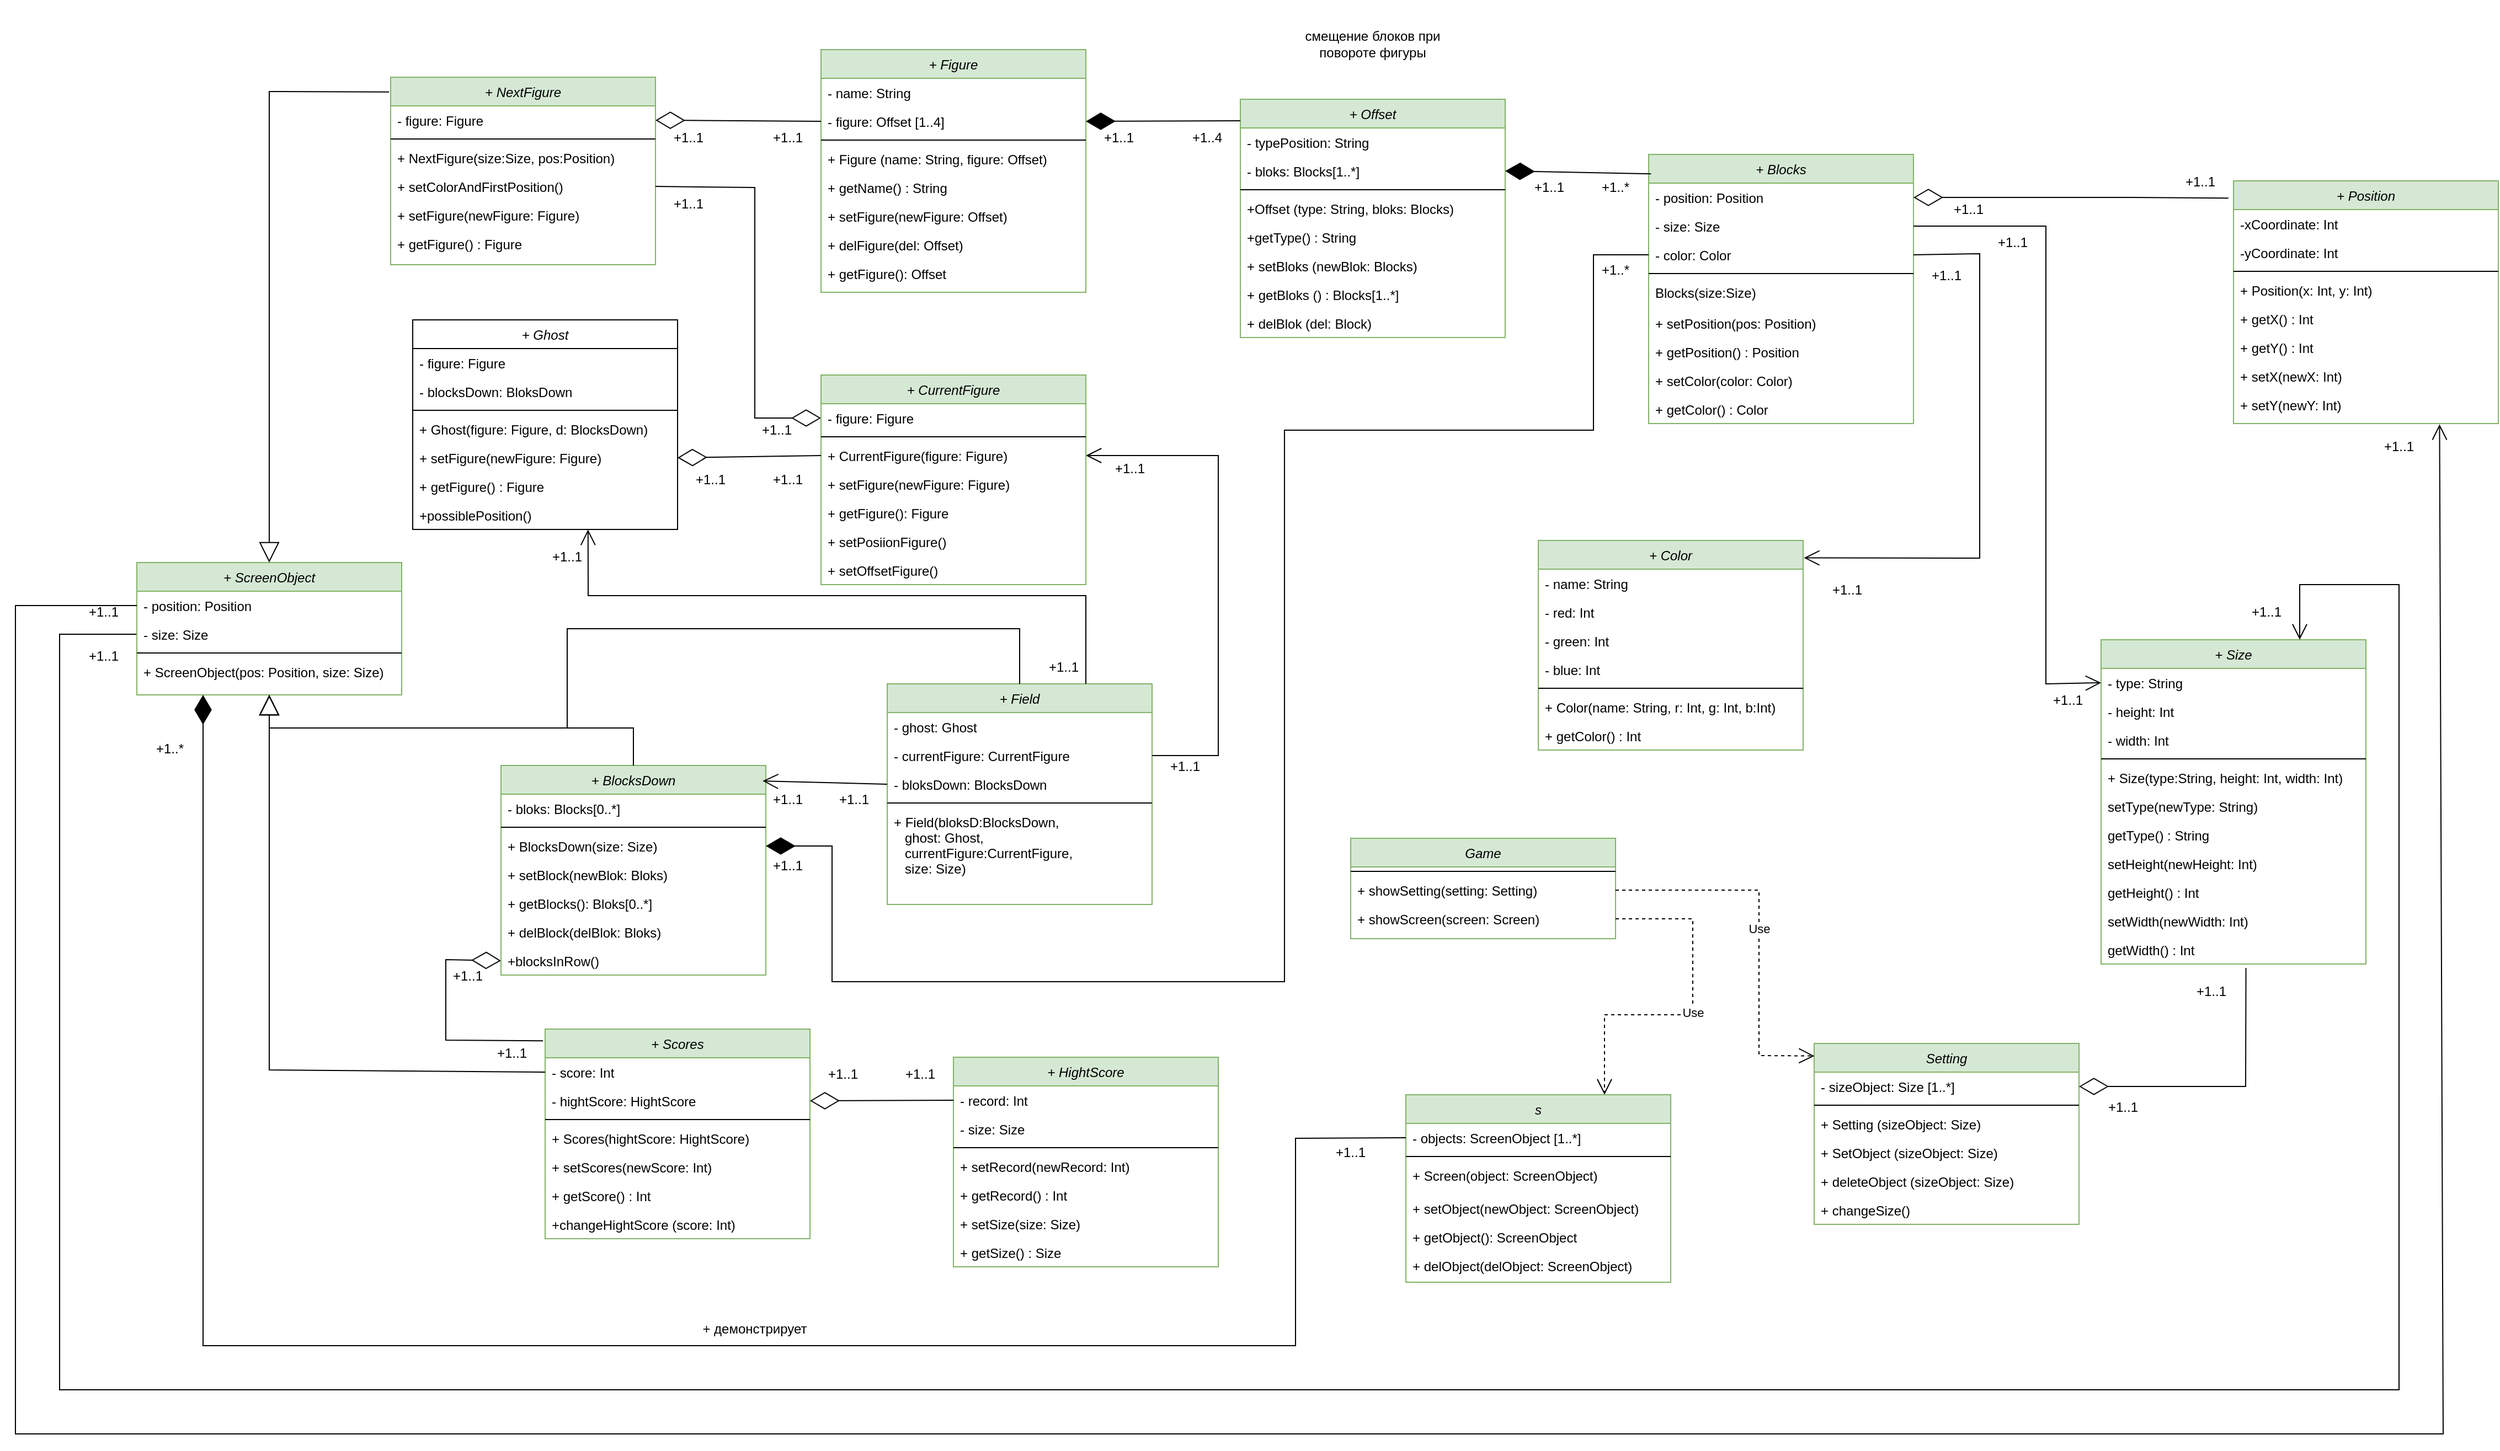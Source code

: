 <mxfile version="28.2.5">
  <diagram id="C5RBs43oDa-KdzZeNtuy" name="Page-1">
    <mxGraphModel dx="3516" dy="1604" grid="1" gridSize="10" guides="1" tooltips="1" connect="1" arrows="1" fold="1" page="0" pageScale="1" pageWidth="827" pageHeight="1169" math="0" shadow="0">
      <root>
        <mxCell id="WIyWlLk6GJQsqaUBKTNV-0" />
        <mxCell id="WIyWlLk6GJQsqaUBKTNV-1" parent="WIyWlLk6GJQsqaUBKTNV-0" />
        <mxCell id="zkfFHV4jXpPFQw0GAbJ--0" value="s" style="swimlane;fontStyle=2;align=center;verticalAlign=top;childLayout=stackLayout;horizontal=1;startSize=26;horizontalStack=0;resizeParent=1;resizeLast=0;collapsible=1;marginBottom=0;rounded=0;shadow=0;strokeWidth=1;fillColor=#d5e8d4;strokeColor=#82b366;" parent="WIyWlLk6GJQsqaUBKTNV-1" vertex="1">
          <mxGeometry x="420" y="1372.5" width="240" height="170" as="geometry">
            <mxRectangle x="230" y="140" width="160" height="26" as="alternateBounds" />
          </mxGeometry>
        </mxCell>
        <mxCell id="aQq8TngeYzNc_uCb0u1g-41" value="- objects: ScreenObject [1..*]" style="text;align=left;verticalAlign=top;spacingLeft=4;spacingRight=4;overflow=hidden;rotatable=0;points=[[0,0.5],[1,0.5]];portConstraint=eastwest;" vertex="1" parent="zkfFHV4jXpPFQw0GAbJ--0">
          <mxGeometry y="26" width="240" height="26" as="geometry" />
        </mxCell>
        <mxCell id="zkfFHV4jXpPFQw0GAbJ--4" value="" style="line;html=1;strokeWidth=1;align=left;verticalAlign=middle;spacingTop=-1;spacingLeft=3;spacingRight=3;rotatable=0;labelPosition=right;points=[];portConstraint=eastwest;" parent="zkfFHV4jXpPFQw0GAbJ--0" vertex="1">
          <mxGeometry y="52" width="240" height="8" as="geometry" />
        </mxCell>
        <mxCell id="zkfFHV4jXpPFQw0GAbJ--5" value="+ Screen(object: ScreenObject)" style="text;align=left;verticalAlign=top;spacingLeft=4;spacingRight=4;overflow=hidden;rotatable=0;points=[[0,0.5],[1,0.5]];portConstraint=eastwest;" parent="zkfFHV4jXpPFQw0GAbJ--0" vertex="1">
          <mxGeometry y="60" width="240" height="30" as="geometry" />
        </mxCell>
        <mxCell id="gmlxUq-wJRHVVtqLA2Y4-0" value="+ setObject(newObject: ScreenObject)" style="text;align=left;verticalAlign=top;spacingLeft=4;spacingRight=4;overflow=hidden;rotatable=0;points=[[0,0.5],[1,0.5]];portConstraint=eastwest;" parent="zkfFHV4jXpPFQw0GAbJ--0" vertex="1">
          <mxGeometry y="90" width="240" height="26" as="geometry" />
        </mxCell>
        <mxCell id="aQq8TngeYzNc_uCb0u1g-36" value="+ getObject(): ScreenObject" style="text;align=left;verticalAlign=top;spacingLeft=4;spacingRight=4;overflow=hidden;rotatable=0;points=[[0,0.5],[1,0.5]];portConstraint=eastwest;" vertex="1" parent="zkfFHV4jXpPFQw0GAbJ--0">
          <mxGeometry y="116" width="240" height="26" as="geometry" />
        </mxCell>
        <mxCell id="aQq8TngeYzNc_uCb0u1g-38" value="+ delObject(delObject: ScreenObject)" style="text;align=left;verticalAlign=top;spacingLeft=4;spacingRight=4;overflow=hidden;rotatable=0;points=[[0,0.5],[1,0.5]];portConstraint=eastwest;" vertex="1" parent="zkfFHV4jXpPFQw0GAbJ--0">
          <mxGeometry y="142" width="240" height="26" as="geometry" />
        </mxCell>
        <mxCell id="gmlxUq-wJRHVVtqLA2Y4-15" value="+ Field" style="swimlane;fontStyle=2;align=center;verticalAlign=top;childLayout=stackLayout;horizontal=1;startSize=26;horizontalStack=0;resizeParent=1;resizeLast=0;collapsible=1;marginBottom=0;rounded=0;shadow=0;strokeWidth=1;fillColor=#d5e8d4;strokeColor=#82b366;" parent="WIyWlLk6GJQsqaUBKTNV-1" vertex="1">
          <mxGeometry x="-50" y="1000" width="240" height="200" as="geometry">
            <mxRectangle x="230" y="140" width="160" height="26" as="alternateBounds" />
          </mxGeometry>
        </mxCell>
        <mxCell id="gmlxUq-wJRHVVtqLA2Y4-27" value="- ghost: Ghost" style="text;align=left;verticalAlign=top;spacingLeft=4;spacingRight=4;overflow=hidden;rotatable=0;points=[[0,0.5],[1,0.5]];portConstraint=eastwest;" parent="gmlxUq-wJRHVVtqLA2Y4-15" vertex="1">
          <mxGeometry y="26" width="240" height="26" as="geometry" />
        </mxCell>
        <mxCell id="gmlxUq-wJRHVVtqLA2Y4-23" value="- currentFigure: CurrentFigure " style="text;align=left;verticalAlign=top;spacingLeft=4;spacingRight=4;overflow=hidden;rotatable=0;points=[[0,0.5],[1,0.5]];portConstraint=eastwest;" parent="gmlxUq-wJRHVVtqLA2Y4-15" vertex="1">
          <mxGeometry y="52" width="240" height="26" as="geometry" />
        </mxCell>
        <mxCell id="gmlxUq-wJRHVVtqLA2Y4-16" value="- bloksDown: BlocksDown" style="text;align=left;verticalAlign=top;spacingLeft=4;spacingRight=4;overflow=hidden;rotatable=0;points=[[0,0.5],[1,0.5]];portConstraint=eastwest;" parent="gmlxUq-wJRHVVtqLA2Y4-15" vertex="1">
          <mxGeometry y="78" width="240" height="26" as="geometry" />
        </mxCell>
        <mxCell id="gmlxUq-wJRHVVtqLA2Y4-18" value="" style="line;html=1;strokeWidth=1;align=left;verticalAlign=middle;spacingTop=-1;spacingLeft=3;spacingRight=3;rotatable=0;labelPosition=right;points=[];portConstraint=eastwest;" parent="gmlxUq-wJRHVVtqLA2Y4-15" vertex="1">
          <mxGeometry y="104" width="240" height="8" as="geometry" />
        </mxCell>
        <mxCell id="gmlxUq-wJRHVVtqLA2Y4-19" value="+ Field(bloksD:BlocksDown, &#xa;   ghost: Ghost,&#xa;   currentFigure:CurrentFigure,&#xa;   size: Size)" style="text;align=left;verticalAlign=top;spacingLeft=4;spacingRight=4;overflow=hidden;rotatable=0;points=[[0,0.5],[1,0.5]];portConstraint=eastwest;" parent="gmlxUq-wJRHVVtqLA2Y4-15" vertex="1">
          <mxGeometry y="112" width="240" height="62" as="geometry" />
        </mxCell>
        <mxCell id="gmlxUq-wJRHVVtqLA2Y4-41" value="+ Scores" style="swimlane;fontStyle=2;align=center;verticalAlign=top;childLayout=stackLayout;horizontal=1;startSize=26;horizontalStack=0;resizeParent=1;resizeLast=0;collapsible=1;marginBottom=0;rounded=0;shadow=0;strokeWidth=1;fillColor=#d5e8d4;strokeColor=#82b366;" parent="WIyWlLk6GJQsqaUBKTNV-1" vertex="1">
          <mxGeometry x="-360" y="1313" width="240" height="190" as="geometry">
            <mxRectangle x="230" y="140" width="160" height="26" as="alternateBounds" />
          </mxGeometry>
        </mxCell>
        <mxCell id="gmlxUq-wJRHVVtqLA2Y4-42" value="- score: Int" style="text;align=left;verticalAlign=top;spacingLeft=4;spacingRight=4;overflow=hidden;rotatable=0;points=[[0,0.5],[1,0.5]];portConstraint=eastwest;" parent="gmlxUq-wJRHVVtqLA2Y4-41" vertex="1">
          <mxGeometry y="26" width="240" height="26" as="geometry" />
        </mxCell>
        <mxCell id="aQq8TngeYzNc_uCb0u1g-23" value="- hightScore: HightScore" style="text;align=left;verticalAlign=top;spacingLeft=4;spacingRight=4;overflow=hidden;rotatable=0;points=[[0,0.5],[1,0.5]];portConstraint=eastwest;" vertex="1" parent="gmlxUq-wJRHVVtqLA2Y4-41">
          <mxGeometry y="52" width="240" height="26" as="geometry" />
        </mxCell>
        <mxCell id="gmlxUq-wJRHVVtqLA2Y4-44" value="" style="line;html=1;strokeWidth=1;align=left;verticalAlign=middle;spacingTop=-1;spacingLeft=3;spacingRight=3;rotatable=0;labelPosition=right;points=[];portConstraint=eastwest;" parent="gmlxUq-wJRHVVtqLA2Y4-41" vertex="1">
          <mxGeometry y="78" width="240" height="8" as="geometry" />
        </mxCell>
        <mxCell id="aQq8TngeYzNc_uCb0u1g-24" value="+ Scores(hightScore: HightScore)" style="text;align=left;verticalAlign=top;spacingLeft=4;spacingRight=4;overflow=hidden;rotatable=0;points=[[0,0.5],[1,0.5]];portConstraint=eastwest;" vertex="1" parent="gmlxUq-wJRHVVtqLA2Y4-41">
          <mxGeometry y="86" width="240" height="26" as="geometry" />
        </mxCell>
        <mxCell id="gmlxUq-wJRHVVtqLA2Y4-45" value="+ setScores(newScore: Int)" style="text;align=left;verticalAlign=top;spacingLeft=4;spacingRight=4;overflow=hidden;rotatable=0;points=[[0,0.5],[1,0.5]];portConstraint=eastwest;" parent="gmlxUq-wJRHVVtqLA2Y4-41" vertex="1">
          <mxGeometry y="112" width="240" height="26" as="geometry" />
        </mxCell>
        <mxCell id="gmlxUq-wJRHVVtqLA2Y4-46" value="+ getScore() : Int" style="text;align=left;verticalAlign=top;spacingLeft=4;spacingRight=4;overflow=hidden;rotatable=0;points=[[0,0.5],[1,0.5]];portConstraint=eastwest;" parent="gmlxUq-wJRHVVtqLA2Y4-41" vertex="1">
          <mxGeometry y="138" width="240" height="26" as="geometry" />
        </mxCell>
        <mxCell id="gmlxUq-wJRHVVtqLA2Y4-50" value="+changeHightScore (score: Int)" style="text;align=left;verticalAlign=top;spacingLeft=4;spacingRight=4;overflow=hidden;rotatable=0;points=[[0,0.5],[1,0.5]];portConstraint=eastwest;" parent="gmlxUq-wJRHVVtqLA2Y4-41" vertex="1">
          <mxGeometry y="164" width="240" height="26" as="geometry" />
        </mxCell>
        <mxCell id="jW0DkB4AbIYyDmSMOtam-0" value="+ Figure" style="swimlane;fontStyle=2;align=center;verticalAlign=top;childLayout=stackLayout;horizontal=1;startSize=26;horizontalStack=0;resizeParent=1;resizeLast=0;collapsible=1;marginBottom=0;rounded=0;shadow=0;strokeWidth=1;fillColor=#d5e8d4;strokeColor=#82b366;" parent="WIyWlLk6GJQsqaUBKTNV-1" vertex="1">
          <mxGeometry x="-110" y="425" width="240" height="220" as="geometry">
            <mxRectangle x="230" y="140" width="160" height="26" as="alternateBounds" />
          </mxGeometry>
        </mxCell>
        <mxCell id="jW0DkB4AbIYyDmSMOtam-2" value="- name: String" style="text;align=left;verticalAlign=top;spacingLeft=4;spacingRight=4;overflow=hidden;rotatable=0;points=[[0,0.5],[1,0.5]];portConstraint=eastwest;rounded=0;shadow=0;html=0;" parent="jW0DkB4AbIYyDmSMOtam-0" vertex="1">
          <mxGeometry y="26" width="240" height="26" as="geometry" />
        </mxCell>
        <mxCell id="aQq8TngeYzNc_uCb0u1g-56" value="- figure: Offset [1..4]" style="text;align=left;verticalAlign=top;spacingLeft=4;spacingRight=4;overflow=hidden;rotatable=0;points=[[0,0.5],[1,0.5]];portConstraint=eastwest;rounded=0;shadow=0;html=0;" vertex="1" parent="jW0DkB4AbIYyDmSMOtam-0">
          <mxGeometry y="52" width="240" height="26" as="geometry" />
        </mxCell>
        <mxCell id="jW0DkB4AbIYyDmSMOtam-3" value="" style="line;html=1;strokeWidth=1;align=left;verticalAlign=middle;spacingTop=-1;spacingLeft=3;spacingRight=3;rotatable=0;labelPosition=right;points=[];portConstraint=eastwest;" parent="jW0DkB4AbIYyDmSMOtam-0" vertex="1">
          <mxGeometry y="78" width="240" height="8" as="geometry" />
        </mxCell>
        <mxCell id="jW0DkB4AbIYyDmSMOtam-4" value="+ Figure (name: String, figure: Offset)" style="text;align=left;verticalAlign=top;spacingLeft=4;spacingRight=4;overflow=hidden;rotatable=0;points=[[0,0.5],[1,0.5]];portConstraint=eastwest;" parent="jW0DkB4AbIYyDmSMOtam-0" vertex="1">
          <mxGeometry y="86" width="240" height="26" as="geometry" />
        </mxCell>
        <mxCell id="jW0DkB4AbIYyDmSMOtam-5" value="+ getName() : String" style="text;align=left;verticalAlign=top;spacingLeft=4;spacingRight=4;overflow=hidden;rotatable=0;points=[[0,0.5],[1,0.5]];portConstraint=eastwest;" parent="jW0DkB4AbIYyDmSMOtam-0" vertex="1">
          <mxGeometry y="112" width="240" height="26" as="geometry" />
        </mxCell>
        <mxCell id="jW0DkB4AbIYyDmSMOtam-6" value="+ setFigure(newFigure: Offset)" style="text;align=left;verticalAlign=top;spacingLeft=4;spacingRight=4;overflow=hidden;rotatable=0;points=[[0,0.5],[1,0.5]];portConstraint=eastwest;" parent="jW0DkB4AbIYyDmSMOtam-0" vertex="1">
          <mxGeometry y="138" width="240" height="26" as="geometry" />
        </mxCell>
        <mxCell id="aQq8TngeYzNc_uCb0u1g-63" value="+ delFigure(del: Offset)" style="text;align=left;verticalAlign=top;spacingLeft=4;spacingRight=4;overflow=hidden;rotatable=0;points=[[0,0.5],[1,0.5]];portConstraint=eastwest;" vertex="1" parent="jW0DkB4AbIYyDmSMOtam-0">
          <mxGeometry y="164" width="240" height="26" as="geometry" />
        </mxCell>
        <mxCell id="aQq8TngeYzNc_uCb0u1g-64" value="+ getFigure(): Offset" style="text;align=left;verticalAlign=top;spacingLeft=4;spacingRight=4;overflow=hidden;rotatable=0;points=[[0,0.5],[1,0.5]];portConstraint=eastwest;" vertex="1" parent="jW0DkB4AbIYyDmSMOtam-0">
          <mxGeometry y="190" width="240" height="26" as="geometry" />
        </mxCell>
        <mxCell id="jW0DkB4AbIYyDmSMOtam-8" value="+ BlocksDown" style="swimlane;fontStyle=2;align=center;verticalAlign=top;childLayout=stackLayout;horizontal=1;startSize=26;horizontalStack=0;resizeParent=1;resizeLast=0;collapsible=1;marginBottom=0;rounded=0;shadow=0;strokeWidth=1;fillColor=#d5e8d4;strokeColor=#82b366;" parent="WIyWlLk6GJQsqaUBKTNV-1" vertex="1">
          <mxGeometry x="-400" y="1074" width="240" height="190" as="geometry">
            <mxRectangle x="230" y="140" width="160" height="26" as="alternateBounds" />
          </mxGeometry>
        </mxCell>
        <mxCell id="jW0DkB4AbIYyDmSMOtam-9" value="- bloks: Blocks[0..*]" style="text;align=left;verticalAlign=top;spacingLeft=4;spacingRight=4;overflow=hidden;rotatable=0;points=[[0,0.5],[1,0.5]];portConstraint=eastwest;" parent="jW0DkB4AbIYyDmSMOtam-8" vertex="1">
          <mxGeometry y="26" width="240" height="26" as="geometry" />
        </mxCell>
        <mxCell id="jW0DkB4AbIYyDmSMOtam-11" value="" style="line;html=1;strokeWidth=1;align=left;verticalAlign=middle;spacingTop=-1;spacingLeft=3;spacingRight=3;rotatable=0;labelPosition=right;points=[];portConstraint=eastwest;" parent="jW0DkB4AbIYyDmSMOtam-8" vertex="1">
          <mxGeometry y="52" width="240" height="8" as="geometry" />
        </mxCell>
        <mxCell id="aQq8TngeYzNc_uCb0u1g-84" value="+ BlocksDown(size: Size)" style="text;align=left;verticalAlign=top;spacingLeft=4;spacingRight=4;overflow=hidden;rotatable=0;points=[[0,0.5],[1,0.5]];portConstraint=eastwest;" vertex="1" parent="jW0DkB4AbIYyDmSMOtam-8">
          <mxGeometry y="60" width="240" height="26" as="geometry" />
        </mxCell>
        <mxCell id="jW0DkB4AbIYyDmSMOtam-12" value="+ setBlock(newBlok: Bloks)" style="text;align=left;verticalAlign=top;spacingLeft=4;spacingRight=4;overflow=hidden;rotatable=0;points=[[0,0.5],[1,0.5]];portConstraint=eastwest;" parent="jW0DkB4AbIYyDmSMOtam-8" vertex="1">
          <mxGeometry y="86" width="240" height="26" as="geometry" />
        </mxCell>
        <mxCell id="jW0DkB4AbIYyDmSMOtam-13" value="+ getBlocks(): Bloks[0..*]" style="text;align=left;verticalAlign=top;spacingLeft=4;spacingRight=4;overflow=hidden;rotatable=0;points=[[0,0.5],[1,0.5]];portConstraint=eastwest;" parent="jW0DkB4AbIYyDmSMOtam-8" vertex="1">
          <mxGeometry y="112" width="240" height="26" as="geometry" />
        </mxCell>
        <mxCell id="aQq8TngeYzNc_uCb0u1g-85" value="+ delBlock(delBlok: Bloks)" style="text;align=left;verticalAlign=top;spacingLeft=4;spacingRight=4;overflow=hidden;rotatable=0;points=[[0,0.5],[1,0.5]];portConstraint=eastwest;" vertex="1" parent="jW0DkB4AbIYyDmSMOtam-8">
          <mxGeometry y="138" width="240" height="26" as="geometry" />
        </mxCell>
        <mxCell id="jW0DkB4AbIYyDmSMOtam-14" value="+blocksInRow()" style="text;align=left;verticalAlign=top;spacingLeft=4;spacingRight=4;overflow=hidden;rotatable=0;points=[[0,0.5],[1,0.5]];portConstraint=eastwest;" parent="jW0DkB4AbIYyDmSMOtam-8" vertex="1">
          <mxGeometry y="164" width="240" height="26" as="geometry" />
        </mxCell>
        <mxCell id="jW0DkB4AbIYyDmSMOtam-18" value="+ Ghost" style="swimlane;fontStyle=2;align=center;verticalAlign=top;childLayout=stackLayout;horizontal=1;startSize=26;horizontalStack=0;resizeParent=1;resizeLast=0;collapsible=1;marginBottom=0;rounded=0;shadow=0;strokeWidth=1;" parent="WIyWlLk6GJQsqaUBKTNV-1" vertex="1">
          <mxGeometry x="-480" y="670" width="240" height="190" as="geometry">
            <mxRectangle x="230" y="140" width="160" height="26" as="alternateBounds" />
          </mxGeometry>
        </mxCell>
        <mxCell id="jW0DkB4AbIYyDmSMOtam-19" value="- figure: Figure" style="text;align=left;verticalAlign=top;spacingLeft=4;spacingRight=4;overflow=hidden;rotatable=0;points=[[0,0.5],[1,0.5]];portConstraint=eastwest;" parent="jW0DkB4AbIYyDmSMOtam-18" vertex="1">
          <mxGeometry y="26" width="240" height="26" as="geometry" />
        </mxCell>
        <mxCell id="jW0DkB4AbIYyDmSMOtam-20" value="- blocksDown: BloksDown" style="text;align=left;verticalAlign=top;spacingLeft=4;spacingRight=4;overflow=hidden;rotatable=0;points=[[0,0.5],[1,0.5]];portConstraint=eastwest;rounded=0;shadow=0;html=0;" parent="jW0DkB4AbIYyDmSMOtam-18" vertex="1">
          <mxGeometry y="52" width="240" height="26" as="geometry" />
        </mxCell>
        <mxCell id="jW0DkB4AbIYyDmSMOtam-22" value="" style="line;html=1;strokeWidth=1;align=left;verticalAlign=middle;spacingTop=-1;spacingLeft=3;spacingRight=3;rotatable=0;labelPosition=right;points=[];portConstraint=eastwest;" parent="jW0DkB4AbIYyDmSMOtam-18" vertex="1">
          <mxGeometry y="78" width="240" height="8" as="geometry" />
        </mxCell>
        <mxCell id="jW0DkB4AbIYyDmSMOtam-23" value="+ Ghost(figure: Figure, d: BlocksDown)" style="text;align=left;verticalAlign=top;spacingLeft=4;spacingRight=4;overflow=hidden;rotatable=0;points=[[0,0.5],[1,0.5]];portConstraint=eastwest;" parent="jW0DkB4AbIYyDmSMOtam-18" vertex="1">
          <mxGeometry y="86" width="240" height="26" as="geometry" />
        </mxCell>
        <mxCell id="aQq8TngeYzNc_uCb0u1g-88" value="+ setFigure(newFigure: Figure) " style="text;align=left;verticalAlign=top;spacingLeft=4;spacingRight=4;overflow=hidden;rotatable=0;points=[[0,0.5],[1,0.5]];portConstraint=eastwest;" vertex="1" parent="jW0DkB4AbIYyDmSMOtam-18">
          <mxGeometry y="112" width="240" height="26" as="geometry" />
        </mxCell>
        <mxCell id="aQq8TngeYzNc_uCb0u1g-89" value="+ getFigure() : Figure " style="text;align=left;verticalAlign=top;spacingLeft=4;spacingRight=4;overflow=hidden;rotatable=0;points=[[0,0.5],[1,0.5]];portConstraint=eastwest;" vertex="1" parent="jW0DkB4AbIYyDmSMOtam-18">
          <mxGeometry y="138" width="240" height="26" as="geometry" />
        </mxCell>
        <mxCell id="jW0DkB4AbIYyDmSMOtam-28" value="+possiblePosition()" style="text;align=left;verticalAlign=top;spacingLeft=4;spacingRight=4;overflow=hidden;rotatable=0;points=[[0,0.5],[1,0.5]];portConstraint=eastwest;" parent="jW0DkB4AbIYyDmSMOtam-18" vertex="1">
          <mxGeometry y="164" width="240" height="26" as="geometry" />
        </mxCell>
        <mxCell id="jW0DkB4AbIYyDmSMOtam-29" value="+ Offset" style="swimlane;fontStyle=2;align=center;verticalAlign=top;childLayout=stackLayout;horizontal=1;startSize=26;horizontalStack=0;resizeParent=1;resizeLast=0;collapsible=1;marginBottom=0;rounded=0;shadow=0;strokeWidth=1;fillColor=#d5e8d4;strokeColor=#82b366;" parent="WIyWlLk6GJQsqaUBKTNV-1" vertex="1">
          <mxGeometry x="270" y="470" width="240" height="216" as="geometry">
            <mxRectangle x="230" y="140" width="160" height="26" as="alternateBounds" />
          </mxGeometry>
        </mxCell>
        <mxCell id="jW0DkB4AbIYyDmSMOtam-30" value="- typePosition: String" style="text;align=left;verticalAlign=top;spacingLeft=4;spacingRight=4;overflow=hidden;rotatable=0;points=[[0,0.5],[1,0.5]];portConstraint=eastwest;" parent="jW0DkB4AbIYyDmSMOtam-29" vertex="1">
          <mxGeometry y="26" width="240" height="26" as="geometry" />
        </mxCell>
        <mxCell id="jW0DkB4AbIYyDmSMOtam-1" value="- bloks: Blocks[1..*]" style="text;align=left;verticalAlign=top;spacingLeft=4;spacingRight=4;overflow=hidden;rotatable=0;points=[[0,0.5],[1,0.5]];portConstraint=eastwest;" parent="jW0DkB4AbIYyDmSMOtam-29" vertex="1">
          <mxGeometry y="52" width="240" height="26" as="geometry" />
        </mxCell>
        <mxCell id="jW0DkB4AbIYyDmSMOtam-32" value="" style="line;html=1;strokeWidth=1;align=left;verticalAlign=middle;spacingTop=-1;spacingLeft=3;spacingRight=3;rotatable=0;labelPosition=right;points=[];portConstraint=eastwest;" parent="jW0DkB4AbIYyDmSMOtam-29" vertex="1">
          <mxGeometry y="78" width="240" height="8" as="geometry" />
        </mxCell>
        <mxCell id="jW0DkB4AbIYyDmSMOtam-33" value="+Offset (type: String, bloks: Blocks)" style="text;align=left;verticalAlign=top;spacingLeft=4;spacingRight=4;overflow=hidden;rotatable=0;points=[[0,0.5],[1,0.5]];portConstraint=eastwest;" parent="jW0DkB4AbIYyDmSMOtam-29" vertex="1">
          <mxGeometry y="86" width="240" height="26" as="geometry" />
        </mxCell>
        <mxCell id="jW0DkB4AbIYyDmSMOtam-34" value="+getType() : String" style="text;align=left;verticalAlign=top;spacingLeft=4;spacingRight=4;overflow=hidden;rotatable=0;points=[[0,0.5],[1,0.5]];portConstraint=eastwest;" parent="jW0DkB4AbIYyDmSMOtam-29" vertex="1">
          <mxGeometry y="112" width="240" height="26" as="geometry" />
        </mxCell>
        <mxCell id="jW0DkB4AbIYyDmSMOtam-35" value="+ setBloks (newBlok: Blocks)" style="text;align=left;verticalAlign=top;spacingLeft=4;spacingRight=4;overflow=hidden;rotatable=0;points=[[0,0.5],[1,0.5]];portConstraint=eastwest;" parent="jW0DkB4AbIYyDmSMOtam-29" vertex="1">
          <mxGeometry y="138" width="240" height="26" as="geometry" />
        </mxCell>
        <mxCell id="aQq8TngeYzNc_uCb0u1g-61" value="+ getBloks () : Blocks[1..*]" style="text;align=left;verticalAlign=top;spacingLeft=4;spacingRight=4;overflow=hidden;rotatable=0;points=[[0,0.5],[1,0.5]];portConstraint=eastwest;" vertex="1" parent="jW0DkB4AbIYyDmSMOtam-29">
          <mxGeometry y="164" width="240" height="26" as="geometry" />
        </mxCell>
        <mxCell id="jW0DkB4AbIYyDmSMOtam-36" value="+ delBlok (del: Block)" style="text;align=left;verticalAlign=top;spacingLeft=4;spacingRight=4;overflow=hidden;rotatable=0;points=[[0,0.5],[1,0.5]];portConstraint=eastwest;" parent="jW0DkB4AbIYyDmSMOtam-29" vertex="1">
          <mxGeometry y="190" width="240" height="26" as="geometry" />
        </mxCell>
        <mxCell id="jW0DkB4AbIYyDmSMOtam-37" value="+ NextFigure" style="swimlane;fontStyle=2;align=center;verticalAlign=top;childLayout=stackLayout;horizontal=1;startSize=26;horizontalStack=0;resizeParent=1;resizeLast=0;collapsible=1;marginBottom=0;rounded=0;shadow=0;strokeWidth=1;fillColor=#d5e8d4;strokeColor=#82b366;" parent="WIyWlLk6GJQsqaUBKTNV-1" vertex="1">
          <mxGeometry x="-500" y="450" width="240" height="170" as="geometry">
            <mxRectangle x="230" y="140" width="160" height="26" as="alternateBounds" />
          </mxGeometry>
        </mxCell>
        <mxCell id="jW0DkB4AbIYyDmSMOtam-38" value="- figure: Figure" style="text;align=left;verticalAlign=top;spacingLeft=4;spacingRight=4;overflow=hidden;rotatable=0;points=[[0,0.5],[1,0.5]];portConstraint=eastwest;" parent="jW0DkB4AbIYyDmSMOtam-37" vertex="1">
          <mxGeometry y="26" width="240" height="26" as="geometry" />
        </mxCell>
        <mxCell id="jW0DkB4AbIYyDmSMOtam-40" value="" style="line;html=1;strokeWidth=1;align=left;verticalAlign=middle;spacingTop=-1;spacingLeft=3;spacingRight=3;rotatable=0;labelPosition=right;points=[];portConstraint=eastwest;" parent="jW0DkB4AbIYyDmSMOtam-37" vertex="1">
          <mxGeometry y="52" width="240" height="8" as="geometry" />
        </mxCell>
        <mxCell id="jW0DkB4AbIYyDmSMOtam-41" value="+ NextFigure(size:Size, pos:Position)" style="text;align=left;verticalAlign=top;spacingLeft=4;spacingRight=4;overflow=hidden;rotatable=0;points=[[0,0.5],[1,0.5]];portConstraint=eastwest;" parent="jW0DkB4AbIYyDmSMOtam-37" vertex="1">
          <mxGeometry y="60" width="240" height="26" as="geometry" />
        </mxCell>
        <mxCell id="jW0DkB4AbIYyDmSMOtam-42" value="+ setColorAndFirstPosition() " style="text;align=left;verticalAlign=top;spacingLeft=4;spacingRight=4;overflow=hidden;rotatable=0;points=[[0,0.5],[1,0.5]];portConstraint=eastwest;" parent="jW0DkB4AbIYyDmSMOtam-37" vertex="1">
          <mxGeometry y="86" width="240" height="26" as="geometry" />
        </mxCell>
        <mxCell id="aQq8TngeYzNc_uCb0u1g-71" value="+ setFigure(newFigure: Figure) " style="text;align=left;verticalAlign=top;spacingLeft=4;spacingRight=4;overflow=hidden;rotatable=0;points=[[0,0.5],[1,0.5]];portConstraint=eastwest;" vertex="1" parent="jW0DkB4AbIYyDmSMOtam-37">
          <mxGeometry y="112" width="240" height="26" as="geometry" />
        </mxCell>
        <mxCell id="aQq8TngeYzNc_uCb0u1g-72" value="+ getFigure() : Figure " style="text;align=left;verticalAlign=top;spacingLeft=4;spacingRight=4;overflow=hidden;rotatable=0;points=[[0,0.5],[1,0.5]];portConstraint=eastwest;" vertex="1" parent="jW0DkB4AbIYyDmSMOtam-37">
          <mxGeometry y="138" width="240" height="26" as="geometry" />
        </mxCell>
        <mxCell id="jW0DkB4AbIYyDmSMOtam-47" value="+ Color" style="swimlane;fontStyle=2;align=center;verticalAlign=top;childLayout=stackLayout;horizontal=1;startSize=26;horizontalStack=0;resizeParent=1;resizeLast=0;collapsible=1;marginBottom=0;rounded=0;shadow=0;strokeWidth=1;fillColor=#d5e8d4;strokeColor=#82b366;" parent="WIyWlLk6GJQsqaUBKTNV-1" vertex="1">
          <mxGeometry x="540" y="870" width="240" height="190" as="geometry">
            <mxRectangle x="230" y="140" width="160" height="26" as="alternateBounds" />
          </mxGeometry>
        </mxCell>
        <mxCell id="jW0DkB4AbIYyDmSMOtam-48" value="- name: String" style="text;align=left;verticalAlign=top;spacingLeft=4;spacingRight=4;overflow=hidden;rotatable=0;points=[[0,0.5],[1,0.5]];portConstraint=eastwest;" parent="jW0DkB4AbIYyDmSMOtam-47" vertex="1">
          <mxGeometry y="26" width="240" height="26" as="geometry" />
        </mxCell>
        <mxCell id="jW0DkB4AbIYyDmSMOtam-49" value="- red: Int" style="text;align=left;verticalAlign=top;spacingLeft=4;spacingRight=4;overflow=hidden;rotatable=0;points=[[0,0.5],[1,0.5]];portConstraint=eastwest;rounded=0;shadow=0;html=0;" parent="jW0DkB4AbIYyDmSMOtam-47" vertex="1">
          <mxGeometry y="52" width="240" height="26" as="geometry" />
        </mxCell>
        <mxCell id="jW0DkB4AbIYyDmSMOtam-50" value="- green: Int" style="text;align=left;verticalAlign=top;spacingLeft=4;spacingRight=4;overflow=hidden;rotatable=0;points=[[0,0.5],[1,0.5]];portConstraint=eastwest;rounded=0;shadow=0;html=0;" parent="jW0DkB4AbIYyDmSMOtam-47" vertex="1">
          <mxGeometry y="78" width="240" height="26" as="geometry" />
        </mxCell>
        <mxCell id="aQq8TngeYzNc_uCb0u1g-14" value="- blue: Int" style="text;align=left;verticalAlign=top;spacingLeft=4;spacingRight=4;overflow=hidden;rotatable=0;points=[[0,0.5],[1,0.5]];portConstraint=eastwest;rounded=0;shadow=0;html=0;" vertex="1" parent="jW0DkB4AbIYyDmSMOtam-47">
          <mxGeometry y="104" width="240" height="26" as="geometry" />
        </mxCell>
        <mxCell id="jW0DkB4AbIYyDmSMOtam-51" value="" style="line;html=1;strokeWidth=1;align=left;verticalAlign=middle;spacingTop=-1;spacingLeft=3;spacingRight=3;rotatable=0;labelPosition=right;points=[];portConstraint=eastwest;" parent="jW0DkB4AbIYyDmSMOtam-47" vertex="1">
          <mxGeometry y="130" width="240" height="8" as="geometry" />
        </mxCell>
        <mxCell id="jW0DkB4AbIYyDmSMOtam-52" value="+ Color(name: String, r: Int, g: Int, b:Int)" style="text;align=left;verticalAlign=top;spacingLeft=4;spacingRight=4;overflow=hidden;rotatable=0;points=[[0,0.5],[1,0.5]];portConstraint=eastwest;" parent="jW0DkB4AbIYyDmSMOtam-47" vertex="1">
          <mxGeometry y="138" width="240" height="26" as="geometry" />
        </mxCell>
        <mxCell id="jW0DkB4AbIYyDmSMOtam-53" value="+ getColor() : Int" style="text;align=left;verticalAlign=top;spacingLeft=4;spacingRight=4;overflow=hidden;rotatable=0;points=[[0,0.5],[1,0.5]];portConstraint=eastwest;" parent="jW0DkB4AbIYyDmSMOtam-47" vertex="1">
          <mxGeometry y="164" width="240" height="26" as="geometry" />
        </mxCell>
        <mxCell id="jW0DkB4AbIYyDmSMOtam-66" value="+ Position" style="swimlane;fontStyle=2;align=center;verticalAlign=top;childLayout=stackLayout;horizontal=1;startSize=26;horizontalStack=0;resizeParent=1;resizeLast=0;collapsible=1;marginBottom=0;rounded=0;shadow=0;strokeWidth=1;fillColor=#d5e8d4;strokeColor=#82b366;" parent="WIyWlLk6GJQsqaUBKTNV-1" vertex="1">
          <mxGeometry x="1170" y="544" width="240" height="220" as="geometry">
            <mxRectangle x="230" y="140" width="160" height="26" as="alternateBounds" />
          </mxGeometry>
        </mxCell>
        <mxCell id="jW0DkB4AbIYyDmSMOtam-67" value="-xCoordinate: Int" style="text;align=left;verticalAlign=top;spacingLeft=4;spacingRight=4;overflow=hidden;rotatable=0;points=[[0,0.5],[1,0.5]];portConstraint=eastwest;" parent="jW0DkB4AbIYyDmSMOtam-66" vertex="1">
          <mxGeometry y="26" width="240" height="26" as="geometry" />
        </mxCell>
        <mxCell id="jW0DkB4AbIYyDmSMOtam-68" value="-yCoordinate: Int" style="text;align=left;verticalAlign=top;spacingLeft=4;spacingRight=4;overflow=hidden;rotatable=0;points=[[0,0.5],[1,0.5]];portConstraint=eastwest;rounded=0;shadow=0;html=0;" parent="jW0DkB4AbIYyDmSMOtam-66" vertex="1">
          <mxGeometry y="52" width="240" height="26" as="geometry" />
        </mxCell>
        <mxCell id="jW0DkB4AbIYyDmSMOtam-69" value="" style="line;html=1;strokeWidth=1;align=left;verticalAlign=middle;spacingTop=-1;spacingLeft=3;spacingRight=3;rotatable=0;labelPosition=right;points=[];portConstraint=eastwest;" parent="jW0DkB4AbIYyDmSMOtam-66" vertex="1">
          <mxGeometry y="78" width="240" height="8" as="geometry" />
        </mxCell>
        <mxCell id="jW0DkB4AbIYyDmSMOtam-70" value="+ Position(x: Int, y: Int)" style="text;align=left;verticalAlign=top;spacingLeft=4;spacingRight=4;overflow=hidden;rotatable=0;points=[[0,0.5],[1,0.5]];portConstraint=eastwest;" parent="jW0DkB4AbIYyDmSMOtam-66" vertex="1">
          <mxGeometry y="86" width="240" height="26" as="geometry" />
        </mxCell>
        <mxCell id="jW0DkB4AbIYyDmSMOtam-71" value="+ getX() : Int" style="text;align=left;verticalAlign=top;spacingLeft=4;spacingRight=4;overflow=hidden;rotatable=0;points=[[0,0.5],[1,0.5]];portConstraint=eastwest;" parent="jW0DkB4AbIYyDmSMOtam-66" vertex="1">
          <mxGeometry y="112" width="240" height="26" as="geometry" />
        </mxCell>
        <mxCell id="aQq8TngeYzNc_uCb0u1g-48" value="+ getY() : Int" style="text;align=left;verticalAlign=top;spacingLeft=4;spacingRight=4;overflow=hidden;rotatable=0;points=[[0,0.5],[1,0.5]];portConstraint=eastwest;" vertex="1" parent="jW0DkB4AbIYyDmSMOtam-66">
          <mxGeometry y="138" width="240" height="26" as="geometry" />
        </mxCell>
        <mxCell id="jW0DkB4AbIYyDmSMOtam-72" value="+ setX(newX: Int) " style="text;align=left;verticalAlign=top;spacingLeft=4;spacingRight=4;overflow=hidden;rotatable=0;points=[[0,0.5],[1,0.5]];portConstraint=eastwest;" parent="jW0DkB4AbIYyDmSMOtam-66" vertex="1">
          <mxGeometry y="164" width="240" height="26" as="geometry" />
        </mxCell>
        <mxCell id="aQq8TngeYzNc_uCb0u1g-49" value="+ setY(newY: Int) " style="text;align=left;verticalAlign=top;spacingLeft=4;spacingRight=4;overflow=hidden;rotatable=0;points=[[0,0.5],[1,0.5]];portConstraint=eastwest;" vertex="1" parent="jW0DkB4AbIYyDmSMOtam-66">
          <mxGeometry y="190" width="240" height="26" as="geometry" />
        </mxCell>
        <mxCell id="jW0DkB4AbIYyDmSMOtam-76" value="+ HightScore" style="swimlane;fontStyle=2;align=center;verticalAlign=top;childLayout=stackLayout;horizontal=1;startSize=26;horizontalStack=0;resizeParent=1;resizeLast=0;collapsible=1;marginBottom=0;rounded=0;shadow=0;strokeWidth=1;fillColor=#d5e8d4;strokeColor=#82b366;" parent="WIyWlLk6GJQsqaUBKTNV-1" vertex="1">
          <mxGeometry x="10" y="1338.5" width="240" height="190" as="geometry">
            <mxRectangle x="230" y="140" width="160" height="26" as="alternateBounds" />
          </mxGeometry>
        </mxCell>
        <mxCell id="jW0DkB4AbIYyDmSMOtam-77" value="- record: Int" style="text;align=left;verticalAlign=top;spacingLeft=4;spacingRight=4;overflow=hidden;rotatable=0;points=[[0,0.5],[1,0.5]];portConstraint=eastwest;" parent="jW0DkB4AbIYyDmSMOtam-76" vertex="1">
          <mxGeometry y="26" width="240" height="26" as="geometry" />
        </mxCell>
        <mxCell id="aQq8TngeYzNc_uCb0u1g-25" value="- size: Size" style="text;align=left;verticalAlign=top;spacingLeft=4;spacingRight=4;overflow=hidden;rotatable=0;points=[[0,0.5],[1,0.5]];portConstraint=eastwest;" vertex="1" parent="jW0DkB4AbIYyDmSMOtam-76">
          <mxGeometry y="52" width="240" height="26" as="geometry" />
        </mxCell>
        <mxCell id="jW0DkB4AbIYyDmSMOtam-80" value="" style="line;html=1;strokeWidth=1;align=left;verticalAlign=middle;spacingTop=-1;spacingLeft=3;spacingRight=3;rotatable=0;labelPosition=right;points=[];portConstraint=eastwest;" parent="jW0DkB4AbIYyDmSMOtam-76" vertex="1">
          <mxGeometry y="78" width="240" height="8" as="geometry" />
        </mxCell>
        <mxCell id="jW0DkB4AbIYyDmSMOtam-81" value="+ setRecord(newRecord: Int)" style="text;align=left;verticalAlign=top;spacingLeft=4;spacingRight=4;overflow=hidden;rotatable=0;points=[[0,0.5],[1,0.5]];portConstraint=eastwest;" parent="jW0DkB4AbIYyDmSMOtam-76" vertex="1">
          <mxGeometry y="86" width="240" height="26" as="geometry" />
        </mxCell>
        <mxCell id="jW0DkB4AbIYyDmSMOtam-82" value="+ getRecord() : Int" style="text;align=left;verticalAlign=top;spacingLeft=4;spacingRight=4;overflow=hidden;rotatable=0;points=[[0,0.5],[1,0.5]];portConstraint=eastwest;" parent="jW0DkB4AbIYyDmSMOtam-76" vertex="1">
          <mxGeometry y="112" width="240" height="26" as="geometry" />
        </mxCell>
        <mxCell id="aQq8TngeYzNc_uCb0u1g-26" value="+ setSize(size: Size)" style="text;align=left;verticalAlign=top;spacingLeft=4;spacingRight=4;overflow=hidden;rotatable=0;points=[[0,0.5],[1,0.5]];portConstraint=eastwest;" vertex="1" parent="jW0DkB4AbIYyDmSMOtam-76">
          <mxGeometry y="138" width="240" height="26" as="geometry" />
        </mxCell>
        <mxCell id="aQq8TngeYzNc_uCb0u1g-27" value="+ getSize() : Size" style="text;align=left;verticalAlign=top;spacingLeft=4;spacingRight=4;overflow=hidden;rotatable=0;points=[[0,0.5],[1,0.5]];portConstraint=eastwest;" vertex="1" parent="jW0DkB4AbIYyDmSMOtam-76">
          <mxGeometry y="164" width="240" height="26" as="geometry" />
        </mxCell>
        <mxCell id="jW0DkB4AbIYyDmSMOtam-87" value="+ Size" style="swimlane;fontStyle=2;align=center;verticalAlign=top;childLayout=stackLayout;horizontal=1;startSize=26;horizontalStack=0;resizeParent=1;resizeLast=0;collapsible=1;marginBottom=0;rounded=0;shadow=0;strokeWidth=1;fillColor=#d5e8d4;strokeColor=#82b366;" parent="WIyWlLk6GJQsqaUBKTNV-1" vertex="1">
          <mxGeometry x="1050" y="960" width="240" height="294" as="geometry">
            <mxRectangle x="230" y="140" width="160" height="26" as="alternateBounds" />
          </mxGeometry>
        </mxCell>
        <mxCell id="aQq8TngeYzNc_uCb0u1g-8" value="- type: String" style="text;align=left;verticalAlign=top;spacingLeft=4;spacingRight=4;overflow=hidden;rotatable=0;points=[[0,0.5],[1,0.5]];portConstraint=eastwest;" vertex="1" parent="jW0DkB4AbIYyDmSMOtam-87">
          <mxGeometry y="26" width="240" height="26" as="geometry" />
        </mxCell>
        <mxCell id="jW0DkB4AbIYyDmSMOtam-88" value="- height: Int" style="text;align=left;verticalAlign=top;spacingLeft=4;spacingRight=4;overflow=hidden;rotatable=0;points=[[0,0.5],[1,0.5]];portConstraint=eastwest;" parent="jW0DkB4AbIYyDmSMOtam-87" vertex="1">
          <mxGeometry y="52" width="240" height="26" as="geometry" />
        </mxCell>
        <mxCell id="jW0DkB4AbIYyDmSMOtam-89" value="- width: Int" style="text;align=left;verticalAlign=top;spacingLeft=4;spacingRight=4;overflow=hidden;rotatable=0;points=[[0,0.5],[1,0.5]];portConstraint=eastwest;rounded=0;shadow=0;html=0;" parent="jW0DkB4AbIYyDmSMOtam-87" vertex="1">
          <mxGeometry y="78" width="240" height="26" as="geometry" />
        </mxCell>
        <mxCell id="jW0DkB4AbIYyDmSMOtam-90" value="" style="line;html=1;strokeWidth=1;align=left;verticalAlign=middle;spacingTop=-1;spacingLeft=3;spacingRight=3;rotatable=0;labelPosition=right;points=[];portConstraint=eastwest;" parent="jW0DkB4AbIYyDmSMOtam-87" vertex="1">
          <mxGeometry y="104" width="240" height="8" as="geometry" />
        </mxCell>
        <mxCell id="aQq8TngeYzNc_uCb0u1g-4" value="+ Size(type:String, height: Int, width: Int)" style="text;align=left;verticalAlign=top;spacingLeft=4;spacingRight=4;overflow=hidden;rotatable=0;points=[[0,0.5],[1,0.5]];portConstraint=eastwest;" vertex="1" parent="jW0DkB4AbIYyDmSMOtam-87">
          <mxGeometry y="112" width="240" height="26" as="geometry" />
        </mxCell>
        <mxCell id="jW0DkB4AbIYyDmSMOtam-91" value="setType(newType: String) " style="text;align=left;verticalAlign=top;spacingLeft=4;spacingRight=4;overflow=hidden;rotatable=0;points=[[0,0.5],[1,0.5]];portConstraint=eastwest;" parent="jW0DkB4AbIYyDmSMOtam-87" vertex="1">
          <mxGeometry y="138" width="240" height="26" as="geometry" />
        </mxCell>
        <mxCell id="aQq8TngeYzNc_uCb0u1g-9" value="getType() : String" style="text;align=left;verticalAlign=top;spacingLeft=4;spacingRight=4;overflow=hidden;rotatable=0;points=[[0,0.5],[1,0.5]];portConstraint=eastwest;" vertex="1" parent="jW0DkB4AbIYyDmSMOtam-87">
          <mxGeometry y="164" width="240" height="26" as="geometry" />
        </mxCell>
        <mxCell id="aQq8TngeYzNc_uCb0u1g-10" value="setHeight(newHeight: Int) " style="text;align=left;verticalAlign=top;spacingLeft=4;spacingRight=4;overflow=hidden;rotatable=0;points=[[0,0.5],[1,0.5]];portConstraint=eastwest;" vertex="1" parent="jW0DkB4AbIYyDmSMOtam-87">
          <mxGeometry y="190" width="240" height="26" as="geometry" />
        </mxCell>
        <mxCell id="jW0DkB4AbIYyDmSMOtam-92" value="getHeight() : Int" style="text;align=left;verticalAlign=top;spacingLeft=4;spacingRight=4;overflow=hidden;rotatable=0;points=[[0,0.5],[1,0.5]];portConstraint=eastwest;" parent="jW0DkB4AbIYyDmSMOtam-87" vertex="1">
          <mxGeometry y="216" width="240" height="26" as="geometry" />
        </mxCell>
        <mxCell id="jW0DkB4AbIYyDmSMOtam-93" value="setWidth(newWidth: Int) " style="text;align=left;verticalAlign=top;spacingLeft=4;spacingRight=4;overflow=hidden;rotatable=0;points=[[0,0.5],[1,0.5]];portConstraint=eastwest;" parent="jW0DkB4AbIYyDmSMOtam-87" vertex="1">
          <mxGeometry y="242" width="240" height="26" as="geometry" />
        </mxCell>
        <mxCell id="jW0DkB4AbIYyDmSMOtam-94" value="getWidth() : Int" style="text;align=left;verticalAlign=top;spacingLeft=4;spacingRight=4;overflow=hidden;rotatable=0;points=[[0,0.5],[1,0.5]];portConstraint=eastwest;" parent="jW0DkB4AbIYyDmSMOtam-87" vertex="1">
          <mxGeometry y="268" width="240" height="26" as="geometry" />
        </mxCell>
        <mxCell id="jW0DkB4AbIYyDmSMOtam-95" value="+ Blocks" style="swimlane;fontStyle=2;align=center;verticalAlign=top;childLayout=stackLayout;horizontal=1;startSize=26;horizontalStack=0;resizeParent=1;resizeLast=0;collapsible=1;marginBottom=0;rounded=0;shadow=0;strokeWidth=1;fillColor=#d5e8d4;strokeColor=#82b366;" parent="WIyWlLk6GJQsqaUBKTNV-1" vertex="1">
          <mxGeometry x="640" y="520" width="240" height="244" as="geometry">
            <mxRectangle x="230" y="140" width="160" height="26" as="alternateBounds" />
          </mxGeometry>
        </mxCell>
        <mxCell id="jW0DkB4AbIYyDmSMOtam-97" value="- position: Position" style="text;align=left;verticalAlign=top;spacingLeft=4;spacingRight=4;overflow=hidden;rotatable=0;points=[[0,0.5],[1,0.5]];portConstraint=eastwest;rounded=0;shadow=0;html=0;" parent="jW0DkB4AbIYyDmSMOtam-95" vertex="1">
          <mxGeometry y="26" width="240" height="26" as="geometry" />
        </mxCell>
        <mxCell id="jW0DkB4AbIYyDmSMOtam-96" value="- size: Size" style="text;align=left;verticalAlign=top;spacingLeft=4;spacingRight=4;overflow=hidden;rotatable=0;points=[[0,0.5],[1,0.5]];portConstraint=eastwest;" parent="jW0DkB4AbIYyDmSMOtam-95" vertex="1">
          <mxGeometry y="52" width="240" height="26" as="geometry" />
        </mxCell>
        <mxCell id="aQq8TngeYzNc_uCb0u1g-13" value="- color: Color" style="text;align=left;verticalAlign=top;spacingLeft=4;spacingRight=4;overflow=hidden;rotatable=0;points=[[0,0.5],[1,0.5]];portConstraint=eastwest;rounded=0;shadow=0;html=0;" vertex="1" parent="jW0DkB4AbIYyDmSMOtam-95">
          <mxGeometry y="78" width="240" height="26" as="geometry" />
        </mxCell>
        <mxCell id="jW0DkB4AbIYyDmSMOtam-98" value="" style="line;html=1;strokeWidth=1;align=left;verticalAlign=middle;spacingTop=-1;spacingLeft=3;spacingRight=3;rotatable=0;labelPosition=right;points=[];portConstraint=eastwest;" parent="jW0DkB4AbIYyDmSMOtam-95" vertex="1">
          <mxGeometry y="104" width="240" height="8" as="geometry" />
        </mxCell>
        <mxCell id="jW0DkB4AbIYyDmSMOtam-99" value="Blocks(size:Size)" style="text;align=left;verticalAlign=top;spacingLeft=4;spacingRight=4;overflow=hidden;rotatable=0;points=[[0,0.5],[1,0.5]];portConstraint=eastwest;" parent="jW0DkB4AbIYyDmSMOtam-95" vertex="1">
          <mxGeometry y="112" width="240" height="28" as="geometry" />
        </mxCell>
        <mxCell id="aQq8TngeYzNc_uCb0u1g-57" value="+ setPosition(pos: Position)" style="text;align=left;verticalAlign=top;spacingLeft=4;spacingRight=4;overflow=hidden;rotatable=0;points=[[0,0.5],[1,0.5]];portConstraint=eastwest;" vertex="1" parent="jW0DkB4AbIYyDmSMOtam-95">
          <mxGeometry y="140" width="240" height="26" as="geometry" />
        </mxCell>
        <mxCell id="aQq8TngeYzNc_uCb0u1g-58" value="+ getPosition() : Position" style="text;align=left;verticalAlign=top;spacingLeft=4;spacingRight=4;overflow=hidden;rotatable=0;points=[[0,0.5],[1,0.5]];portConstraint=eastwest;" vertex="1" parent="jW0DkB4AbIYyDmSMOtam-95">
          <mxGeometry y="166" width="240" height="26" as="geometry" />
        </mxCell>
        <mxCell id="aQq8TngeYzNc_uCb0u1g-65" value="+ setColor(color: Color)" style="text;align=left;verticalAlign=top;spacingLeft=4;spacingRight=4;overflow=hidden;rotatable=0;points=[[0,0.5],[1,0.5]];portConstraint=eastwest;" vertex="1" parent="jW0DkB4AbIYyDmSMOtam-95">
          <mxGeometry y="192" width="240" height="26" as="geometry" />
        </mxCell>
        <mxCell id="aQq8TngeYzNc_uCb0u1g-66" value="+ getColor() : Color" style="text;align=left;verticalAlign=top;spacingLeft=4;spacingRight=4;overflow=hidden;rotatable=0;points=[[0,0.5],[1,0.5]];portConstraint=eastwest;" vertex="1" parent="jW0DkB4AbIYyDmSMOtam-95">
          <mxGeometry y="218" width="240" height="26" as="geometry" />
        </mxCell>
        <mxCell id="jW0DkB4AbIYyDmSMOtam-105" value="Game" style="swimlane;fontStyle=2;align=center;verticalAlign=top;childLayout=stackLayout;horizontal=1;startSize=26;horizontalStack=0;resizeParent=1;resizeLast=0;collapsible=1;marginBottom=0;rounded=0;shadow=0;strokeWidth=1;fillColor=#d5e8d4;strokeColor=#82b366;" parent="WIyWlLk6GJQsqaUBKTNV-1" vertex="1">
          <mxGeometry x="370" y="1140" width="240" height="91" as="geometry">
            <mxRectangle x="230" y="140" width="160" height="26" as="alternateBounds" />
          </mxGeometry>
        </mxCell>
        <mxCell id="jW0DkB4AbIYyDmSMOtam-109" value="" style="line;html=1;strokeWidth=1;align=left;verticalAlign=middle;spacingTop=-1;spacingLeft=3;spacingRight=3;rotatable=0;labelPosition=right;points=[];portConstraint=eastwest;" parent="jW0DkB4AbIYyDmSMOtam-105" vertex="1">
          <mxGeometry y="26" width="240" height="8" as="geometry" />
        </mxCell>
        <mxCell id="aQq8TngeYzNc_uCb0u1g-1" value="+ showSetting(setting: Setting)" style="text;align=left;verticalAlign=top;spacingLeft=4;spacingRight=4;overflow=hidden;rotatable=0;points=[[0,0.5],[1,0.5]];portConstraint=eastwest;" vertex="1" parent="jW0DkB4AbIYyDmSMOtam-105">
          <mxGeometry y="34" width="240" height="26" as="geometry" />
        </mxCell>
        <mxCell id="jW0DkB4AbIYyDmSMOtam-115" value="+ showScreen(screen: Screen)" style="text;align=left;verticalAlign=top;spacingLeft=4;spacingRight=4;overflow=hidden;rotatable=0;points=[[0,0.5],[1,0.5]];portConstraint=eastwest;" parent="jW0DkB4AbIYyDmSMOtam-105" vertex="1">
          <mxGeometry y="60" width="240" height="26" as="geometry" />
        </mxCell>
        <mxCell id="jW0DkB4AbIYyDmSMOtam-116" value="Setting" style="swimlane;fontStyle=2;align=center;verticalAlign=top;childLayout=stackLayout;horizontal=1;startSize=26;horizontalStack=0;resizeParent=1;resizeLast=0;collapsible=1;marginBottom=0;rounded=0;shadow=0;strokeWidth=1;fillColor=#d5e8d4;strokeColor=#82b366;" parent="WIyWlLk6GJQsqaUBKTNV-1" vertex="1">
          <mxGeometry x="790" y="1326" width="240" height="164" as="geometry">
            <mxRectangle x="230" y="140" width="160" height="26" as="alternateBounds" />
          </mxGeometry>
        </mxCell>
        <mxCell id="jW0DkB4AbIYyDmSMOtam-117" value="- sizeObject: Size [1..*] " style="text;align=left;verticalAlign=top;spacingLeft=4;spacingRight=4;overflow=hidden;rotatable=0;points=[[0,0.5],[1,0.5]];portConstraint=eastwest;" parent="jW0DkB4AbIYyDmSMOtam-116" vertex="1">
          <mxGeometry y="26" width="240" height="26" as="geometry" />
        </mxCell>
        <mxCell id="jW0DkB4AbIYyDmSMOtam-120" value="" style="line;html=1;strokeWidth=1;align=left;verticalAlign=middle;spacingTop=-1;spacingLeft=3;spacingRight=3;rotatable=0;labelPosition=right;points=[];portConstraint=eastwest;" parent="jW0DkB4AbIYyDmSMOtam-116" vertex="1">
          <mxGeometry y="52" width="240" height="8" as="geometry" />
        </mxCell>
        <mxCell id="jW0DkB4AbIYyDmSMOtam-121" value="+ Setting (sizeObject: Size)" style="text;align=left;verticalAlign=top;spacingLeft=4;spacingRight=4;overflow=hidden;rotatable=0;points=[[0,0.5],[1,0.5]];portConstraint=eastwest;" parent="jW0DkB4AbIYyDmSMOtam-116" vertex="1">
          <mxGeometry y="60" width="240" height="26" as="geometry" />
        </mxCell>
        <mxCell id="aQq8TngeYzNc_uCb0u1g-7" value="+ SetObject (sizeObject: Size)" style="text;align=left;verticalAlign=top;spacingLeft=4;spacingRight=4;overflow=hidden;rotatable=0;points=[[0,0.5],[1,0.5]];portConstraint=eastwest;" vertex="1" parent="jW0DkB4AbIYyDmSMOtam-116">
          <mxGeometry y="86" width="240" height="26" as="geometry" />
        </mxCell>
        <mxCell id="aQq8TngeYzNc_uCb0u1g-11" value="+ deleteObject (sizeObject: Size)" style="text;align=left;verticalAlign=top;spacingLeft=4;spacingRight=4;overflow=hidden;rotatable=0;points=[[0,0.5],[1,0.5]];portConstraint=eastwest;" vertex="1" parent="jW0DkB4AbIYyDmSMOtam-116">
          <mxGeometry y="112" width="240" height="26" as="geometry" />
        </mxCell>
        <mxCell id="jW0DkB4AbIYyDmSMOtam-123" value="+ changeSize()" style="text;align=left;verticalAlign=top;spacingLeft=4;spacingRight=4;overflow=hidden;rotatable=0;points=[[0,0.5],[1,0.5]];portConstraint=eastwest;" parent="jW0DkB4AbIYyDmSMOtam-116" vertex="1">
          <mxGeometry y="138" width="240" height="26" as="geometry" />
        </mxCell>
        <mxCell id="aQq8TngeYzNc_uCb0u1g-2" value="Use" style="endArrow=open;endSize=12;dashed=1;html=1;rounded=0;exitX=1;exitY=0.5;exitDx=0;exitDy=0;entryX=0.001;entryY=0.069;entryDx=0;entryDy=0;entryPerimeter=0;" edge="1" parent="WIyWlLk6GJQsqaUBKTNV-1" source="aQq8TngeYzNc_uCb0u1g-1" target="jW0DkB4AbIYyDmSMOtam-116">
          <mxGeometry width="160" relative="1" as="geometry">
            <mxPoint x="700" y="1480" as="sourcePoint" />
            <mxPoint x="860" y="1480" as="targetPoint" />
            <Array as="points">
              <mxPoint x="740" y="1187" />
              <mxPoint x="740" y="1337" />
            </Array>
          </mxGeometry>
        </mxCell>
        <mxCell id="aQq8TngeYzNc_uCb0u1g-3" value="Use" style="endArrow=open;endSize=12;dashed=1;html=1;rounded=0;exitX=1;exitY=0.5;exitDx=0;exitDy=0;entryX=0.75;entryY=0;entryDx=0;entryDy=0;" edge="1" parent="WIyWlLk6GJQsqaUBKTNV-1" source="jW0DkB4AbIYyDmSMOtam-115" target="zkfFHV4jXpPFQw0GAbJ--0">
          <mxGeometry width="160" relative="1" as="geometry">
            <mxPoint x="480" y="1504" as="sourcePoint" />
            <mxPoint x="640" y="1370" as="targetPoint" />
            <Array as="points">
              <mxPoint x="680" y="1213" />
              <mxPoint x="680" y="1300" />
              <mxPoint x="600" y="1300" />
            </Array>
          </mxGeometry>
        </mxCell>
        <mxCell id="aQq8TngeYzNc_uCb0u1g-6" value="" style="endArrow=diamondThin;endFill=0;endSize=24;html=1;rounded=0;entryX=1;entryY=0.5;entryDx=0;entryDy=0;exitX=0.547;exitY=1.138;exitDx=0;exitDy=0;exitPerimeter=0;" edge="1" parent="WIyWlLk6GJQsqaUBKTNV-1" source="jW0DkB4AbIYyDmSMOtam-94" target="jW0DkB4AbIYyDmSMOtam-117">
          <mxGeometry width="160" relative="1" as="geometry">
            <mxPoint x="1090" y="1350" as="sourcePoint" />
            <mxPoint x="1250" y="1350" as="targetPoint" />
            <Array as="points">
              <mxPoint x="1181" y="1365" />
            </Array>
          </mxGeometry>
        </mxCell>
        <mxCell id="aQq8TngeYzNc_uCb0u1g-15" value="" style="endArrow=open;endFill=1;endSize=12;html=1;rounded=0;exitX=1;exitY=0.5;exitDx=0;exitDy=0;entryX=1.003;entryY=0.083;entryDx=0;entryDy=0;entryPerimeter=0;" edge="1" parent="WIyWlLk6GJQsqaUBKTNV-1" source="aQq8TngeYzNc_uCb0u1g-13" target="jW0DkB4AbIYyDmSMOtam-47">
          <mxGeometry width="160" relative="1" as="geometry">
            <mxPoint x="670" y="980" as="sourcePoint" />
            <mxPoint x="830" y="980" as="targetPoint" />
            <Array as="points">
              <mxPoint x="940" y="610" />
              <mxPoint x="940" y="886" />
            </Array>
          </mxGeometry>
        </mxCell>
        <mxCell id="aQq8TngeYzNc_uCb0u1g-16" value="" style="endArrow=open;endFill=1;endSize=12;html=1;rounded=0;exitX=1;exitY=0.5;exitDx=0;exitDy=0;entryX=0;entryY=0.5;entryDx=0;entryDy=0;" edge="1" parent="WIyWlLk6GJQsqaUBKTNV-1" source="jW0DkB4AbIYyDmSMOtam-96" target="aQq8TngeYzNc_uCb0u1g-8">
          <mxGeometry width="160" relative="1" as="geometry">
            <mxPoint x="760" y="1050" as="sourcePoint" />
            <mxPoint x="920" y="1050" as="targetPoint" />
            <Array as="points">
              <mxPoint x="1000" y="585" />
              <mxPoint x="1000" y="1000" />
            </Array>
          </mxGeometry>
        </mxCell>
        <mxCell id="aQq8TngeYzNc_uCb0u1g-22" value="" style="endArrow=diamondThin;endFill=0;endSize=24;html=1;rounded=0;exitX=0;exitY=0.5;exitDx=0;exitDy=0;entryX=1;entryY=0.5;entryDx=0;entryDy=0;" edge="1" parent="WIyWlLk6GJQsqaUBKTNV-1" source="jW0DkB4AbIYyDmSMOtam-77" target="aQq8TngeYzNc_uCb0u1g-23">
          <mxGeometry width="160" relative="1" as="geometry">
            <mxPoint x="320" y="1289" as="sourcePoint" />
            <mxPoint x="120" y="1100" as="targetPoint" />
            <Array as="points" />
          </mxGeometry>
        </mxCell>
        <mxCell id="aQq8TngeYzNc_uCb0u1g-32" value="смещение блоков при повороте фигуры" style="text;html=1;align=center;verticalAlign=middle;whiteSpace=wrap;rounded=0;" vertex="1" parent="WIyWlLk6GJQsqaUBKTNV-1">
          <mxGeometry x="320" y="380" width="140" height="80" as="geometry" />
        </mxCell>
        <mxCell id="aQq8TngeYzNc_uCb0u1g-33" value="" style="endArrow=open;endFill=1;endSize=12;html=1;rounded=0;exitX=0;exitY=0.5;exitDx=0;exitDy=0;entryX=0.988;entryY=0.074;entryDx=0;entryDy=0;entryPerimeter=0;" edge="1" parent="WIyWlLk6GJQsqaUBKTNV-1" source="gmlxUq-wJRHVVtqLA2Y4-16" target="jW0DkB4AbIYyDmSMOtam-8">
          <mxGeometry width="160" relative="1" as="geometry">
            <mxPoint x="250" y="1344" as="sourcePoint" />
            <mxPoint x="219" y="1020" as="targetPoint" />
            <Array as="points" />
          </mxGeometry>
        </mxCell>
        <mxCell id="aQq8TngeYzNc_uCb0u1g-34" value="" style="endArrow=open;endFill=1;endSize=12;html=1;rounded=0;exitX=0.75;exitY=0;exitDx=0;exitDy=0;entryX=0.662;entryY=1.003;entryDx=0;entryDy=0;entryPerimeter=0;" edge="1" parent="WIyWlLk6GJQsqaUBKTNV-1" source="gmlxUq-wJRHVVtqLA2Y4-15" target="jW0DkB4AbIYyDmSMOtam-28">
          <mxGeometry width="160" relative="1" as="geometry">
            <mxPoint x="190" y="1120" as="sourcePoint" />
            <mxPoint x="159" y="796" as="targetPoint" />
            <Array as="points">
              <mxPoint x="130" y="920" />
              <mxPoint x="-321" y="920" />
            </Array>
          </mxGeometry>
        </mxCell>
        <mxCell id="aQq8TngeYzNc_uCb0u1g-35" value="" style="endArrow=open;endFill=1;endSize=12;html=1;rounded=0;exitX=1;exitY=0.5;exitDx=0;exitDy=0;entryX=1;entryY=0.5;entryDx=0;entryDy=0;" edge="1" parent="WIyWlLk6GJQsqaUBKTNV-1" source="gmlxUq-wJRHVVtqLA2Y4-23" target="jW0DkB4AbIYyDmSMOtam-62">
          <mxGeometry width="160" relative="1" as="geometry">
            <mxPoint x="400" y="1384" as="sourcePoint" />
            <mxPoint x="369" y="1060" as="targetPoint" />
            <Array as="points">
              <mxPoint x="250" y="1065" />
              <mxPoint x="250" y="793" />
            </Array>
          </mxGeometry>
        </mxCell>
        <mxCell id="aQq8TngeYzNc_uCb0u1g-50" value="" style="endArrow=diamondThin;endFill=1;endSize=24;html=1;rounded=0;exitX=0.009;exitY=0.072;exitDx=0;exitDy=0;exitPerimeter=0;entryX=1;entryY=0.5;entryDx=0;entryDy=0;" edge="1" parent="WIyWlLk6GJQsqaUBKTNV-1" source="jW0DkB4AbIYyDmSMOtam-95" target="jW0DkB4AbIYyDmSMOtam-1">
          <mxGeometry width="160" relative="1" as="geometry">
            <mxPoint x="480" y="960" as="sourcePoint" />
            <mxPoint x="600" y="590" as="targetPoint" />
            <Array as="points" />
          </mxGeometry>
        </mxCell>
        <mxCell id="aQq8TngeYzNc_uCb0u1g-60" value="" style="endArrow=diamondThin;endFill=0;endSize=24;html=1;rounded=0;exitX=0;exitY=0.5;exitDx=0;exitDy=0;entryX=1;entryY=0.5;entryDx=0;entryDy=0;" edge="1" parent="WIyWlLk6GJQsqaUBKTNV-1" source="aQq8TngeYzNc_uCb0u1g-56" target="jW0DkB4AbIYyDmSMOtam-38">
          <mxGeometry width="160" relative="1" as="geometry">
            <mxPoint x="21" y="571" as="sourcePoint" />
            <mxPoint x="-80" y="560" as="targetPoint" />
            <Array as="points" />
          </mxGeometry>
        </mxCell>
        <mxCell id="aQq8TngeYzNc_uCb0u1g-62" value="" style="endArrow=diamondThin;endFill=1;endSize=24;html=1;rounded=0;exitX=0;exitY=0.09;exitDx=0;exitDy=0;exitPerimeter=0;entryX=1;entryY=0.5;entryDx=0;entryDy=0;" edge="1" parent="WIyWlLk6GJQsqaUBKTNV-1" source="jW0DkB4AbIYyDmSMOtam-29" target="aQq8TngeYzNc_uCb0u1g-56">
          <mxGeometry width="160" relative="1" as="geometry">
            <mxPoint x="320" y="910" as="sourcePoint" />
            <mxPoint x="388" y="650" as="targetPoint" />
            <Array as="points" />
          </mxGeometry>
        </mxCell>
        <mxCell id="aQq8TngeYzNc_uCb0u1g-76" value="" style="endArrow=diamondThin;endFill=0;endSize=24;html=1;rounded=0;entryX=0;entryY=0.5;entryDx=0;entryDy=0;exitX=1;exitY=0.5;exitDx=0;exitDy=0;" edge="1" parent="WIyWlLk6GJQsqaUBKTNV-1" source="jW0DkB4AbIYyDmSMOtam-42" target="jW0DkB4AbIYyDmSMOtam-59">
          <mxGeometry width="160" relative="1" as="geometry">
            <mxPoint x="-30" y="545" as="sourcePoint" />
            <mxPoint x="270" y="1038" as="targetPoint" />
            <Array as="points">
              <mxPoint x="-170" y="550" />
              <mxPoint x="-170" y="759" />
            </Array>
          </mxGeometry>
        </mxCell>
        <mxCell id="jW0DkB4AbIYyDmSMOtam-58" value="+ CurrentFigure" style="swimlane;fontStyle=2;align=center;verticalAlign=top;childLayout=stackLayout;horizontal=1;startSize=26;horizontalStack=0;resizeParent=1;resizeLast=0;collapsible=1;marginBottom=0;rounded=0;shadow=0;strokeWidth=1;fillColor=#d5e8d4;strokeColor=#82b366;" parent="WIyWlLk6GJQsqaUBKTNV-1" vertex="1">
          <mxGeometry x="-110" y="720" width="240" height="190" as="geometry">
            <mxRectangle x="230" y="140" width="160" height="26" as="alternateBounds" />
          </mxGeometry>
        </mxCell>
        <mxCell id="jW0DkB4AbIYyDmSMOtam-59" value="- figure: Figure " style="text;align=left;verticalAlign=top;spacingLeft=4;spacingRight=4;overflow=hidden;rotatable=0;points=[[0,0.5],[1,0.5]];portConstraint=eastwest;" parent="jW0DkB4AbIYyDmSMOtam-58" vertex="1">
          <mxGeometry y="26" width="240" height="26" as="geometry" />
        </mxCell>
        <mxCell id="jW0DkB4AbIYyDmSMOtam-61" value="" style="line;html=1;strokeWidth=1;align=left;verticalAlign=middle;spacingTop=-1;spacingLeft=3;spacingRight=3;rotatable=0;labelPosition=right;points=[];portConstraint=eastwest;" parent="jW0DkB4AbIYyDmSMOtam-58" vertex="1">
          <mxGeometry y="52" width="240" height="8" as="geometry" />
        </mxCell>
        <mxCell id="jW0DkB4AbIYyDmSMOtam-62" value="+ CurrentFigure(figure: Figure)" style="text;align=left;verticalAlign=top;spacingLeft=4;spacingRight=4;overflow=hidden;rotatable=0;points=[[0,0.5],[1,0.5]];portConstraint=eastwest;" parent="jW0DkB4AbIYyDmSMOtam-58" vertex="1">
          <mxGeometry y="60" width="240" height="26" as="geometry" />
        </mxCell>
        <mxCell id="aQq8TngeYzNc_uCb0u1g-78" value="+ setFigure(newFigure: Figure)" style="text;align=left;verticalAlign=top;spacingLeft=4;spacingRight=4;overflow=hidden;rotatable=0;points=[[0,0.5],[1,0.5]];portConstraint=eastwest;" vertex="1" parent="jW0DkB4AbIYyDmSMOtam-58">
          <mxGeometry y="86" width="240" height="26" as="geometry" />
        </mxCell>
        <mxCell id="aQq8TngeYzNc_uCb0u1g-80" value="+ getFigure(): Figure" style="text;align=left;verticalAlign=top;spacingLeft=4;spacingRight=4;overflow=hidden;rotatable=0;points=[[0,0.5],[1,0.5]];portConstraint=eastwest;" vertex="1" parent="jW0DkB4AbIYyDmSMOtam-58">
          <mxGeometry y="112" width="240" height="26" as="geometry" />
        </mxCell>
        <mxCell id="jW0DkB4AbIYyDmSMOtam-63" value="+ setPosiionFigure()" style="text;align=left;verticalAlign=top;spacingLeft=4;spacingRight=4;overflow=hidden;rotatable=0;points=[[0,0.5],[1,0.5]];portConstraint=eastwest;" parent="jW0DkB4AbIYyDmSMOtam-58" vertex="1">
          <mxGeometry y="138" width="240" height="26" as="geometry" />
        </mxCell>
        <mxCell id="aQq8TngeYzNc_uCb0u1g-77" value="+ setOffsetFigure()" style="text;align=left;verticalAlign=top;spacingLeft=4;spacingRight=4;overflow=hidden;rotatable=0;points=[[0,0.5],[1,0.5]];portConstraint=eastwest;" vertex="1" parent="jW0DkB4AbIYyDmSMOtam-58">
          <mxGeometry y="164" width="240" height="26" as="geometry" />
        </mxCell>
        <mxCell id="aQq8TngeYzNc_uCb0u1g-86" value="" style="endArrow=diamondThin;endFill=0;endSize=24;html=1;rounded=0;entryX=0;entryY=0.5;entryDx=0;entryDy=0;exitX=-0.008;exitY=0.056;exitDx=0;exitDy=0;exitPerimeter=0;" edge="1" parent="WIyWlLk6GJQsqaUBKTNV-1" source="gmlxUq-wJRHVVtqLA2Y4-41" target="jW0DkB4AbIYyDmSMOtam-14">
          <mxGeometry width="160" relative="1" as="geometry">
            <mxPoint x="-480" y="1350" as="sourcePoint" />
            <mxPoint x="-340" y="1110" as="targetPoint" />
            <Array as="points">
              <mxPoint x="-450" y="1323" />
              <mxPoint x="-450" y="1250" />
            </Array>
          </mxGeometry>
        </mxCell>
        <mxCell id="aQq8TngeYzNc_uCb0u1g-87" value="" style="endArrow=open;endFill=1;endSize=12;html=1;rounded=0;exitX=0;exitY=0.5;exitDx=0;exitDy=0;entryX=0.75;entryY=0;entryDx=0;entryDy=0;" edge="1" parent="WIyWlLk6GJQsqaUBKTNV-1" source="aQq8TngeYzNc_uCb0u1g-94" target="jW0DkB4AbIYyDmSMOtam-87">
          <mxGeometry width="160" relative="1" as="geometry">
            <mxPoint x="403" y="1203" as="sourcePoint" />
            <mxPoint x="10" y="1110" as="targetPoint" />
            <Array as="points">
              <mxPoint x="-800" y="955" />
              <mxPoint x="-800" y="1640" />
              <mxPoint x="1320" y="1640" />
              <mxPoint x="1320" y="910" />
              <mxPoint x="1230" y="910" />
            </Array>
          </mxGeometry>
        </mxCell>
        <mxCell id="aQq8TngeYzNc_uCb0u1g-90" value="" style="endArrow=diamondThin;endFill=0;endSize=24;html=1;rounded=0;exitX=0;exitY=0.5;exitDx=0;exitDy=0;entryX=1;entryY=0.5;entryDx=0;entryDy=0;" edge="1" parent="WIyWlLk6GJQsqaUBKTNV-1" source="jW0DkB4AbIYyDmSMOtam-62" target="aQq8TngeYzNc_uCb0u1g-88">
          <mxGeometry width="160" relative="1" as="geometry">
            <mxPoint x="270" y="1075" as="sourcePoint" />
            <mxPoint x="200" y="850" as="targetPoint" />
            <Array as="points" />
          </mxGeometry>
        </mxCell>
        <mxCell id="aQq8TngeYzNc_uCb0u1g-91" value="+ ScreenObject" style="swimlane;fontStyle=2;align=center;verticalAlign=top;childLayout=stackLayout;horizontal=1;startSize=26;horizontalStack=0;resizeParent=1;resizeLast=0;collapsible=1;marginBottom=0;rounded=0;shadow=0;strokeWidth=1;fillColor=#d5e8d4;strokeColor=#82b366;" vertex="1" parent="WIyWlLk6GJQsqaUBKTNV-1">
          <mxGeometry x="-730" y="890" width="240" height="120" as="geometry">
            <mxRectangle x="230" y="140" width="160" height="26" as="alternateBounds" />
          </mxGeometry>
        </mxCell>
        <mxCell id="aQq8TngeYzNc_uCb0u1g-102" value="- position: Position" style="text;align=left;verticalAlign=top;spacingLeft=4;spacingRight=4;overflow=hidden;rotatable=0;points=[[0,0.5],[1,0.5]];portConstraint=eastwest;" vertex="1" parent="aQq8TngeYzNc_uCb0u1g-91">
          <mxGeometry y="26" width="240" height="26" as="geometry" />
        </mxCell>
        <mxCell id="aQq8TngeYzNc_uCb0u1g-94" value="- size: Size" style="text;align=left;verticalAlign=top;spacingLeft=4;spacingRight=4;overflow=hidden;rotatable=0;points=[[0,0.5],[1,0.5]];portConstraint=eastwest;" vertex="1" parent="aQq8TngeYzNc_uCb0u1g-91">
          <mxGeometry y="52" width="240" height="26" as="geometry" />
        </mxCell>
        <mxCell id="aQq8TngeYzNc_uCb0u1g-95" value="" style="line;html=1;strokeWidth=1;align=left;verticalAlign=middle;spacingTop=-1;spacingLeft=3;spacingRight=3;rotatable=0;labelPosition=right;points=[];portConstraint=eastwest;" vertex="1" parent="aQq8TngeYzNc_uCb0u1g-91">
          <mxGeometry y="78" width="240" height="8" as="geometry" />
        </mxCell>
        <mxCell id="aQq8TngeYzNc_uCb0u1g-96" value="+ ScreenObject(pos: Position, size: Size)" style="text;align=left;verticalAlign=top;spacingLeft=4;spacingRight=4;overflow=hidden;rotatable=0;points=[[0,0.5],[1,0.5]];portConstraint=eastwest;" vertex="1" parent="aQq8TngeYzNc_uCb0u1g-91">
          <mxGeometry y="86" width="240" height="26" as="geometry" />
        </mxCell>
        <mxCell id="aQq8TngeYzNc_uCb0u1g-103" value="" style="endArrow=block;endSize=16;endFill=0;html=1;rounded=0;entryX=0.5;entryY=1;entryDx=0;entryDy=0;exitX=0.5;exitY=0;exitDx=0;exitDy=0;" edge="1" parent="WIyWlLk6GJQsqaUBKTNV-1" source="jW0DkB4AbIYyDmSMOtam-8" target="aQq8TngeYzNc_uCb0u1g-91">
          <mxGeometry width="160" relative="1" as="geometry">
            <mxPoint x="-630" y="1210" as="sourcePoint" />
            <mxPoint x="-470" y="1210" as="targetPoint" />
            <Array as="points">
              <mxPoint x="-280" y="1040" />
              <mxPoint x="-610" y="1040" />
            </Array>
          </mxGeometry>
        </mxCell>
        <mxCell id="aQq8TngeYzNc_uCb0u1g-104" value="" style="endArrow=block;endSize=16;endFill=0;html=1;rounded=0;entryX=0.5;entryY=1;entryDx=0;entryDy=0;exitX=0.5;exitY=0;exitDx=0;exitDy=0;" edge="1" parent="WIyWlLk6GJQsqaUBKTNV-1" source="gmlxUq-wJRHVVtqLA2Y4-15" target="aQq8TngeYzNc_uCb0u1g-91">
          <mxGeometry width="160" relative="1" as="geometry">
            <mxPoint x="-60" y="1060" as="sourcePoint" />
            <mxPoint x="-400" y="1000" as="targetPoint" />
            <Array as="points">
              <mxPoint x="70" y="950" />
              <mxPoint x="-340" y="950" />
              <mxPoint x="-340" y="1040" />
              <mxPoint x="-610" y="1040" />
            </Array>
          </mxGeometry>
        </mxCell>
        <mxCell id="aQq8TngeYzNc_uCb0u1g-105" value="" style="endArrow=block;endSize=16;endFill=0;html=1;rounded=0;entryX=0.5;entryY=1;entryDx=0;entryDy=0;exitX=0;exitY=0.5;exitDx=0;exitDy=0;" edge="1" parent="WIyWlLk6GJQsqaUBKTNV-1" source="gmlxUq-wJRHVVtqLA2Y4-42" target="aQq8TngeYzNc_uCb0u1g-91">
          <mxGeometry width="160" relative="1" as="geometry">
            <mxPoint x="5" y="1168" as="sourcePoint" />
            <mxPoint x="-670" y="1208" as="targetPoint" />
            <Array as="points">
              <mxPoint x="-610" y="1350" />
            </Array>
          </mxGeometry>
        </mxCell>
        <mxCell id="aQq8TngeYzNc_uCb0u1g-106" value="" style="endArrow=block;endSize=16;endFill=0;html=1;rounded=0;entryX=0.5;entryY=0;entryDx=0;entryDy=0;exitX=-0.006;exitY=0.079;exitDx=0;exitDy=0;exitPerimeter=0;" edge="1" parent="WIyWlLk6GJQsqaUBKTNV-1" source="jW0DkB4AbIYyDmSMOtam-37" target="aQq8TngeYzNc_uCb0u1g-91">
          <mxGeometry width="160" relative="1" as="geometry">
            <mxPoint x="-135" y="476" as="sourcePoint" />
            <mxPoint x="-810" y="516" as="targetPoint" />
            <Array as="points">
              <mxPoint x="-610" y="463" />
            </Array>
          </mxGeometry>
        </mxCell>
        <mxCell id="aQq8TngeYzNc_uCb0u1g-107" value="" style="endArrow=diamondThin;endFill=0;endSize=24;html=1;rounded=0;entryX=1;entryY=0.5;entryDx=0;entryDy=0;exitX=-0.019;exitY=0.071;exitDx=0;exitDy=0;exitPerimeter=0;" edge="1" parent="WIyWlLk6GJQsqaUBKTNV-1" source="jW0DkB4AbIYyDmSMOtam-66" target="jW0DkB4AbIYyDmSMOtam-97">
          <mxGeometry width="160" relative="1" as="geometry">
            <mxPoint x="1361" y="410" as="sourcePoint" />
            <mxPoint x="1020" y="877" as="targetPoint" />
            <Array as="points">
              <mxPoint x="1080" y="559" />
            </Array>
          </mxGeometry>
        </mxCell>
        <mxCell id="aQq8TngeYzNc_uCb0u1g-108" value="" style="endArrow=open;endFill=1;endSize=12;html=1;rounded=0;exitX=0;exitY=0.5;exitDx=0;exitDy=0;entryX=0.778;entryY=1.178;entryDx=0;entryDy=0;entryPerimeter=0;" edge="1" parent="WIyWlLk6GJQsqaUBKTNV-1" source="aQq8TngeYzNc_uCb0u1g-102" target="aQq8TngeYzNc_uCb0u1g-49">
          <mxGeometry width="160" relative="1" as="geometry">
            <mxPoint x="-780" y="995" as="sourcePoint" />
            <mxPoint x="1320" y="1000" as="targetPoint" />
            <Array as="points">
              <mxPoint x="-840" y="929" />
              <mxPoint x="-840" y="1680" />
              <mxPoint x="1360" y="1680" />
            </Array>
          </mxGeometry>
        </mxCell>
        <mxCell id="aQq8TngeYzNc_uCb0u1g-109" value="+1..1" style="text;html=1;align=center;verticalAlign=middle;whiteSpace=wrap;rounded=0;" vertex="1" parent="WIyWlLk6GJQsqaUBKTNV-1">
          <mxGeometry x="340" y="1410" width="60" height="30" as="geometry" />
        </mxCell>
        <mxCell id="aQq8TngeYzNc_uCb0u1g-110" value="+1..1" style="text;html=1;align=center;verticalAlign=middle;whiteSpace=wrap;rounded=0;" vertex="1" parent="WIyWlLk6GJQsqaUBKTNV-1">
          <mxGeometry x="-120" y="1338.5" width="60" height="30" as="geometry" />
        </mxCell>
        <mxCell id="aQq8TngeYzNc_uCb0u1g-111" value="+1..1" style="text;html=1;align=center;verticalAlign=middle;whiteSpace=wrap;rounded=0;" vertex="1" parent="WIyWlLk6GJQsqaUBKTNV-1">
          <mxGeometry x="-50" y="1338.5" width="60" height="30" as="geometry" />
        </mxCell>
        <mxCell id="aQq8TngeYzNc_uCb0u1g-112" value="+1..*" style="text;html=1;align=center;verticalAlign=middle;whiteSpace=wrap;rounded=0;" vertex="1" parent="WIyWlLk6GJQsqaUBKTNV-1">
          <mxGeometry x="-730" y="1044" width="60" height="30" as="geometry" />
        </mxCell>
        <mxCell id="aQq8TngeYzNc_uCb0u1g-113" value="+ демонстрирует" style="text;html=1;align=center;verticalAlign=middle;whiteSpace=wrap;rounded=0;" vertex="1" parent="WIyWlLk6GJQsqaUBKTNV-1">
          <mxGeometry x="-230" y="1570" width="120" height="30" as="geometry" />
        </mxCell>
        <mxCell id="aQq8TngeYzNc_uCb0u1g-114" value="" style="endArrow=diamondThin;endFill=1;endSize=24;html=1;rounded=0;exitX=0;exitY=0.5;exitDx=0;exitDy=0;entryX=0.25;entryY=1;entryDx=0;entryDy=0;" edge="1" parent="WIyWlLk6GJQsqaUBKTNV-1" source="aQq8TngeYzNc_uCb0u1g-41" target="aQq8TngeYzNc_uCb0u1g-91">
          <mxGeometry width="160" relative="1" as="geometry">
            <mxPoint x="-420" y="1570" as="sourcePoint" />
            <mxPoint x="-260" y="1570" as="targetPoint" />
            <Array as="points">
              <mxPoint x="320" y="1412" />
              <mxPoint x="320" y="1600" />
              <mxPoint x="-670" y="1600" />
            </Array>
          </mxGeometry>
        </mxCell>
        <mxCell id="aQq8TngeYzNc_uCb0u1g-117" value="+1..1" style="text;html=1;align=center;verticalAlign=middle;whiteSpace=wrap;rounded=0;" vertex="1" parent="WIyWlLk6GJQsqaUBKTNV-1">
          <mxGeometry x="900" y="560" width="60" height="20" as="geometry" />
        </mxCell>
        <mxCell id="aQq8TngeYzNc_uCb0u1g-118" value="+1..1" style="text;html=1;align=center;verticalAlign=middle;whiteSpace=wrap;rounded=0;" vertex="1" parent="WIyWlLk6GJQsqaUBKTNV-1">
          <mxGeometry x="1110" y="530" width="60" height="30" as="geometry" />
        </mxCell>
        <mxCell id="aQq8TngeYzNc_uCb0u1g-119" value="+1..1" style="text;html=1;align=center;verticalAlign=middle;whiteSpace=wrap;rounded=0;" vertex="1" parent="WIyWlLk6GJQsqaUBKTNV-1">
          <mxGeometry x="1290" y="770" width="60" height="30" as="geometry" />
        </mxCell>
        <mxCell id="aQq8TngeYzNc_uCb0u1g-120" value="+1..1" style="text;html=1;align=center;verticalAlign=middle;whiteSpace=wrap;rounded=0;" vertex="1" parent="WIyWlLk6GJQsqaUBKTNV-1">
          <mxGeometry x="1170" y="920" width="60" height="30" as="geometry" />
        </mxCell>
        <mxCell id="aQq8TngeYzNc_uCb0u1g-121" value="+1..1" style="text;html=1;align=center;verticalAlign=middle;whiteSpace=wrap;rounded=0;" vertex="1" parent="WIyWlLk6GJQsqaUBKTNV-1">
          <mxGeometry x="990" y="1000" width="60" height="30" as="geometry" />
        </mxCell>
        <mxCell id="aQq8TngeYzNc_uCb0u1g-122" value="+1..1" style="text;html=1;align=center;verticalAlign=middle;whiteSpace=wrap;rounded=0;" vertex="1" parent="WIyWlLk6GJQsqaUBKTNV-1">
          <mxGeometry x="790" y="900" width="60" height="30" as="geometry" />
        </mxCell>
        <mxCell id="aQq8TngeYzNc_uCb0u1g-123" value="+1..1" style="text;html=1;align=center;verticalAlign=middle;whiteSpace=wrap;rounded=0;" vertex="1" parent="WIyWlLk6GJQsqaUBKTNV-1">
          <mxGeometry x="880" y="615" width="60" height="30" as="geometry" />
        </mxCell>
        <mxCell id="aQq8TngeYzNc_uCb0u1g-124" value="+1..1" style="text;html=1;align=center;verticalAlign=middle;whiteSpace=wrap;rounded=0;" vertex="1" parent="WIyWlLk6GJQsqaUBKTNV-1">
          <mxGeometry x="940" y="590" width="60" height="20" as="geometry" />
        </mxCell>
        <mxCell id="aQq8TngeYzNc_uCb0u1g-125" value="+1..1" style="text;html=1;align=center;verticalAlign=middle;whiteSpace=wrap;rounded=0;" vertex="1" parent="WIyWlLk6GJQsqaUBKTNV-1">
          <mxGeometry x="520" y="540" width="60" height="20" as="geometry" />
        </mxCell>
        <mxCell id="aQq8TngeYzNc_uCb0u1g-126" value="+1..*" style="text;html=1;align=center;verticalAlign=middle;whiteSpace=wrap;rounded=0;" vertex="1" parent="WIyWlLk6GJQsqaUBKTNV-1">
          <mxGeometry x="580" y="535" width="60" height="30" as="geometry" />
        </mxCell>
        <mxCell id="aQq8TngeYzNc_uCb0u1g-127" value="+1..4" style="text;html=1;align=center;verticalAlign=middle;whiteSpace=wrap;rounded=0;" vertex="1" parent="WIyWlLk6GJQsqaUBKTNV-1">
          <mxGeometry x="210" y="490" width="60" height="30" as="geometry" />
        </mxCell>
        <mxCell id="aQq8TngeYzNc_uCb0u1g-128" value="+1..1" style="text;html=1;align=center;verticalAlign=middle;whiteSpace=wrap;rounded=0;" vertex="1" parent="WIyWlLk6GJQsqaUBKTNV-1">
          <mxGeometry x="130" y="490" width="60" height="30" as="geometry" />
        </mxCell>
        <mxCell id="aQq8TngeYzNc_uCb0u1g-129" value="+1..1" style="text;html=1;align=center;verticalAlign=middle;whiteSpace=wrap;rounded=0;" vertex="1" parent="WIyWlLk6GJQsqaUBKTNV-1">
          <mxGeometry x="-170" y="490" width="60" height="30" as="geometry" />
        </mxCell>
        <mxCell id="aQq8TngeYzNc_uCb0u1g-130" value="+1..1" style="text;html=1;align=center;verticalAlign=middle;whiteSpace=wrap;rounded=0;" vertex="1" parent="WIyWlLk6GJQsqaUBKTNV-1">
          <mxGeometry x="-260" y="490" width="60" height="30" as="geometry" />
        </mxCell>
        <mxCell id="aQq8TngeYzNc_uCb0u1g-131" value="+1..1" style="text;html=1;align=center;verticalAlign=middle;whiteSpace=wrap;rounded=0;" vertex="1" parent="WIyWlLk6GJQsqaUBKTNV-1">
          <mxGeometry x="-260" y="550" width="60" height="30" as="geometry" />
        </mxCell>
        <mxCell id="aQq8TngeYzNc_uCb0u1g-132" value="+1..1" style="text;html=1;align=center;verticalAlign=middle;whiteSpace=wrap;rounded=0;" vertex="1" parent="WIyWlLk6GJQsqaUBKTNV-1">
          <mxGeometry x="-180" y="760" width="60" height="20" as="geometry" />
        </mxCell>
        <mxCell id="aQq8TngeYzNc_uCb0u1g-133" value="+1..1" style="text;html=1;align=center;verticalAlign=middle;whiteSpace=wrap;rounded=0;" vertex="1" parent="WIyWlLk6GJQsqaUBKTNV-1">
          <mxGeometry x="-240" y="800" width="60" height="30" as="geometry" />
        </mxCell>
        <mxCell id="aQq8TngeYzNc_uCb0u1g-134" value="+1..1" style="text;html=1;align=center;verticalAlign=middle;whiteSpace=wrap;rounded=0;" vertex="1" parent="WIyWlLk6GJQsqaUBKTNV-1">
          <mxGeometry x="-170" y="800" width="60" height="30" as="geometry" />
        </mxCell>
        <mxCell id="aQq8TngeYzNc_uCb0u1g-135" value="+1..1" style="text;html=1;align=center;verticalAlign=middle;whiteSpace=wrap;rounded=0;" vertex="1" parent="WIyWlLk6GJQsqaUBKTNV-1">
          <mxGeometry x="-370" y="870" width="60" height="30" as="geometry" />
        </mxCell>
        <mxCell id="aQq8TngeYzNc_uCb0u1g-136" value="+1..1" style="text;html=1;align=center;verticalAlign=middle;whiteSpace=wrap;rounded=0;" vertex="1" parent="WIyWlLk6GJQsqaUBKTNV-1">
          <mxGeometry x="80" y="970" width="60" height="30" as="geometry" />
        </mxCell>
        <mxCell id="aQq8TngeYzNc_uCb0u1g-138" value="+1..1" style="text;html=1;align=center;verticalAlign=middle;whiteSpace=wrap;rounded=0;" vertex="1" parent="WIyWlLk6GJQsqaUBKTNV-1">
          <mxGeometry x="140" y="790" width="60" height="30" as="geometry" />
        </mxCell>
        <mxCell id="aQq8TngeYzNc_uCb0u1g-139" value="+1..1" style="text;html=1;align=center;verticalAlign=middle;whiteSpace=wrap;rounded=0;" vertex="1" parent="WIyWlLk6GJQsqaUBKTNV-1">
          <mxGeometry x="190" y="1060" width="60" height="30" as="geometry" />
        </mxCell>
        <mxCell id="aQq8TngeYzNc_uCb0u1g-140" value="+1..1" style="text;html=1;align=center;verticalAlign=middle;whiteSpace=wrap;rounded=0;" vertex="1" parent="WIyWlLk6GJQsqaUBKTNV-1">
          <mxGeometry x="-110" y="1090" width="60" height="30" as="geometry" />
        </mxCell>
        <mxCell id="aQq8TngeYzNc_uCb0u1g-141" value="" style="endArrow=diamondThin;endFill=1;endSize=24;html=1;rounded=0;exitX=0;exitY=0.5;exitDx=0;exitDy=0;entryX=1;entryY=0.5;entryDx=0;entryDy=0;" edge="1" parent="WIyWlLk6GJQsqaUBKTNV-1" source="aQq8TngeYzNc_uCb0u1g-13" target="aQq8TngeYzNc_uCb0u1g-84">
          <mxGeometry width="160" relative="1" as="geometry">
            <mxPoint x="132" y="1253" as="sourcePoint" />
            <mxPoint y="1250" as="targetPoint" />
            <Array as="points">
              <mxPoint x="590" y="611" />
              <mxPoint x="590" y="770" />
              <mxPoint x="310" y="770" />
              <mxPoint x="310" y="1270" />
              <mxPoint x="-100" y="1270" />
              <mxPoint x="-100" y="1147" />
            </Array>
          </mxGeometry>
        </mxCell>
        <mxCell id="aQq8TngeYzNc_uCb0u1g-143" value="+1..1" style="text;html=1;align=center;verticalAlign=middle;whiteSpace=wrap;rounded=0;" vertex="1" parent="WIyWlLk6GJQsqaUBKTNV-1">
          <mxGeometry x="-170" y="1090" width="60" height="30" as="geometry" />
        </mxCell>
        <mxCell id="aQq8TngeYzNc_uCb0u1g-144" value="+1..1" style="text;html=1;align=center;verticalAlign=middle;whiteSpace=wrap;rounded=0;" vertex="1" parent="WIyWlLk6GJQsqaUBKTNV-1">
          <mxGeometry x="-170" y="1150" width="60" height="30" as="geometry" />
        </mxCell>
        <mxCell id="aQq8TngeYzNc_uCb0u1g-145" value="+1..*" style="text;html=1;align=center;verticalAlign=middle;whiteSpace=wrap;rounded=0;" vertex="1" parent="WIyWlLk6GJQsqaUBKTNV-1">
          <mxGeometry x="580" y="610" width="60" height="30" as="geometry" />
        </mxCell>
        <mxCell id="aQq8TngeYzNc_uCb0u1g-146" value="+1..1" style="text;html=1;align=center;verticalAlign=middle;whiteSpace=wrap;rounded=0;" vertex="1" parent="WIyWlLk6GJQsqaUBKTNV-1">
          <mxGeometry x="-790" y="960" width="60" height="30" as="geometry" />
        </mxCell>
        <mxCell id="aQq8TngeYzNc_uCb0u1g-147" value="+1..1" style="text;html=1;align=center;verticalAlign=middle;whiteSpace=wrap;rounded=0;" vertex="1" parent="WIyWlLk6GJQsqaUBKTNV-1">
          <mxGeometry x="-790" y="920" width="60" height="30" as="geometry" />
        </mxCell>
        <mxCell id="aQq8TngeYzNc_uCb0u1g-148" value="+1..1" style="text;html=1;align=center;verticalAlign=middle;whiteSpace=wrap;rounded=0;" vertex="1" parent="WIyWlLk6GJQsqaUBKTNV-1">
          <mxGeometry x="-420" y="1320" width="60" height="30" as="geometry" />
        </mxCell>
        <mxCell id="aQq8TngeYzNc_uCb0u1g-149" value="+1..1" style="text;html=1;align=center;verticalAlign=middle;whiteSpace=wrap;rounded=0;" vertex="1" parent="WIyWlLk6GJQsqaUBKTNV-1">
          <mxGeometry x="-460" y="1250" width="60" height="30" as="geometry" />
        </mxCell>
        <mxCell id="aQq8TngeYzNc_uCb0u1g-150" value="+1..1" style="text;html=1;align=center;verticalAlign=middle;whiteSpace=wrap;rounded=0;" vertex="1" parent="WIyWlLk6GJQsqaUBKTNV-1">
          <mxGeometry x="1040" y="1368.5" width="60" height="30" as="geometry" />
        </mxCell>
        <mxCell id="aQq8TngeYzNc_uCb0u1g-151" value="+1..1" style="text;html=1;align=center;verticalAlign=middle;whiteSpace=wrap;rounded=0;" vertex="1" parent="WIyWlLk6GJQsqaUBKTNV-1">
          <mxGeometry x="1120" y="1264" width="60" height="30" as="geometry" />
        </mxCell>
      </root>
    </mxGraphModel>
  </diagram>
</mxfile>
